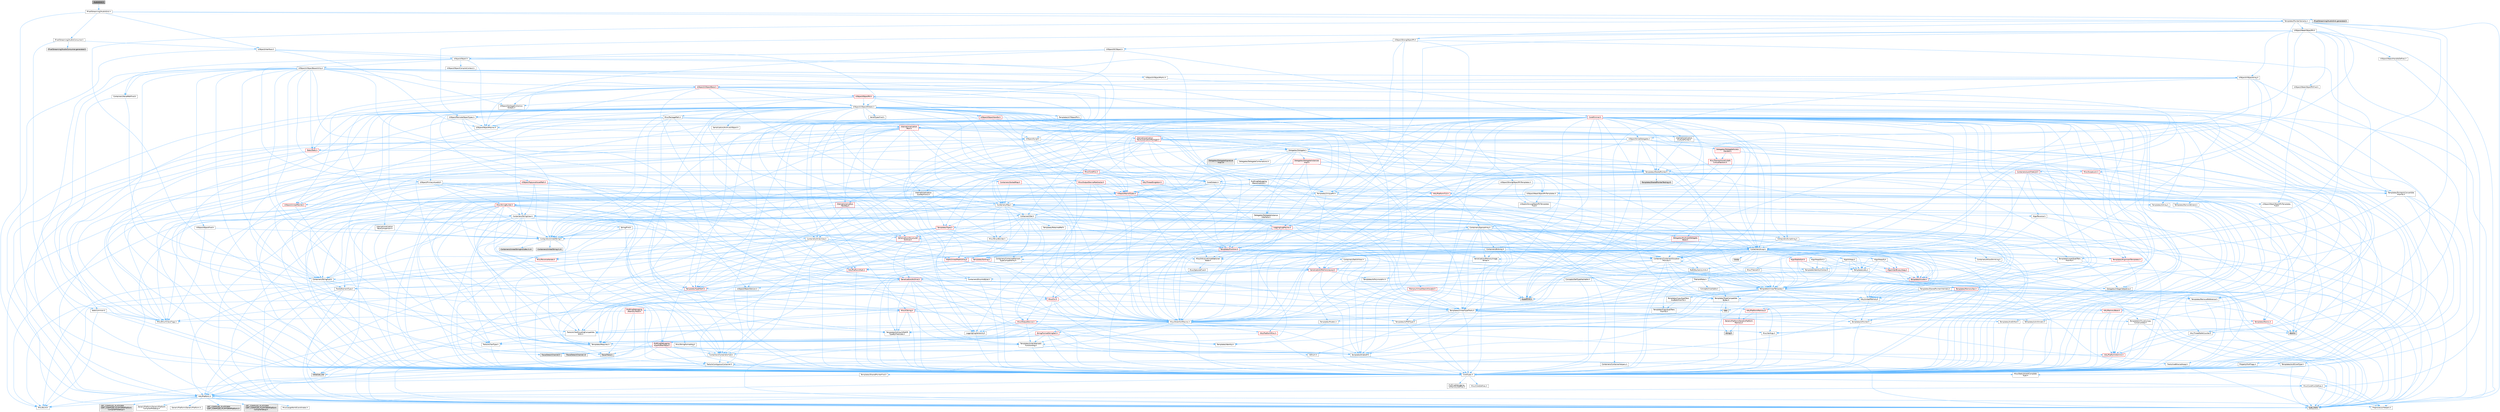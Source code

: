 digraph "AudioSink.h"
{
 // INTERACTIVE_SVG=YES
 // LATEX_PDF_SIZE
  bgcolor="transparent";
  edge [fontname=Helvetica,fontsize=10,labelfontname=Helvetica,labelfontsize=10];
  node [fontname=Helvetica,fontsize=10,shape=box,height=0.2,width=0.4];
  Node1 [id="Node000001",label="AudioSink.h",height=0.2,width=0.4,color="gray40", fillcolor="grey60", style="filled", fontcolor="black",tooltip=" "];
  Node1 -> Node2 [id="edge1_Node000001_Node000002",color="steelblue1",style="solid",tooltip=" "];
  Node2 [id="Node000002",label="IPixelStreaming2AudioSink.h",height=0.2,width=0.4,color="grey40", fillcolor="white", style="filled",URL="$d4/d83/IPixelStreaming2AudioSink_8h.html",tooltip=" "];
  Node2 -> Node3 [id="edge2_Node000002_Node000003",color="steelblue1",style="solid",tooltip=" "];
  Node3 [id="Node000003",label="CoreTypes.h",height=0.2,width=0.4,color="grey40", fillcolor="white", style="filled",URL="$dc/dec/CoreTypes_8h.html",tooltip=" "];
  Node3 -> Node4 [id="edge3_Node000003_Node000004",color="steelblue1",style="solid",tooltip=" "];
  Node4 [id="Node000004",label="HAL/Platform.h",height=0.2,width=0.4,color="grey40", fillcolor="white", style="filled",URL="$d9/dd0/Platform_8h.html",tooltip=" "];
  Node4 -> Node5 [id="edge4_Node000004_Node000005",color="steelblue1",style="solid",tooltip=" "];
  Node5 [id="Node000005",label="Misc/Build.h",height=0.2,width=0.4,color="grey40", fillcolor="white", style="filled",URL="$d3/dbb/Build_8h.html",tooltip=" "];
  Node4 -> Node6 [id="edge5_Node000004_Node000006",color="steelblue1",style="solid",tooltip=" "];
  Node6 [id="Node000006",label="Misc/LargeWorldCoordinates.h",height=0.2,width=0.4,color="grey40", fillcolor="white", style="filled",URL="$d2/dcb/LargeWorldCoordinates_8h.html",tooltip=" "];
  Node4 -> Node7 [id="edge6_Node000004_Node000007",color="steelblue1",style="solid",tooltip=" "];
  Node7 [id="Node000007",label="type_traits",height=0.2,width=0.4,color="grey60", fillcolor="#E0E0E0", style="filled",tooltip=" "];
  Node4 -> Node8 [id="edge7_Node000004_Node000008",color="steelblue1",style="solid",tooltip=" "];
  Node8 [id="Node000008",label="PreprocessorHelpers.h",height=0.2,width=0.4,color="grey40", fillcolor="white", style="filled",URL="$db/ddb/PreprocessorHelpers_8h.html",tooltip=" "];
  Node4 -> Node9 [id="edge8_Node000004_Node000009",color="steelblue1",style="solid",tooltip=" "];
  Node9 [id="Node000009",label="UBT_COMPILED_PLATFORM\l/UBT_COMPILED_PLATFORMPlatform\lCompilerPreSetup.h",height=0.2,width=0.4,color="grey60", fillcolor="#E0E0E0", style="filled",tooltip=" "];
  Node4 -> Node10 [id="edge9_Node000004_Node000010",color="steelblue1",style="solid",tooltip=" "];
  Node10 [id="Node000010",label="GenericPlatform/GenericPlatform\lCompilerPreSetup.h",height=0.2,width=0.4,color="grey40", fillcolor="white", style="filled",URL="$d9/dc8/GenericPlatformCompilerPreSetup_8h.html",tooltip=" "];
  Node4 -> Node11 [id="edge10_Node000004_Node000011",color="steelblue1",style="solid",tooltip=" "];
  Node11 [id="Node000011",label="GenericPlatform/GenericPlatform.h",height=0.2,width=0.4,color="grey40", fillcolor="white", style="filled",URL="$d6/d84/GenericPlatform_8h.html",tooltip=" "];
  Node4 -> Node12 [id="edge11_Node000004_Node000012",color="steelblue1",style="solid",tooltip=" "];
  Node12 [id="Node000012",label="UBT_COMPILED_PLATFORM\l/UBT_COMPILED_PLATFORMPlatform.h",height=0.2,width=0.4,color="grey60", fillcolor="#E0E0E0", style="filled",tooltip=" "];
  Node4 -> Node13 [id="edge12_Node000004_Node000013",color="steelblue1",style="solid",tooltip=" "];
  Node13 [id="Node000013",label="UBT_COMPILED_PLATFORM\l/UBT_COMPILED_PLATFORMPlatform\lCompilerSetup.h",height=0.2,width=0.4,color="grey60", fillcolor="#E0E0E0", style="filled",tooltip=" "];
  Node3 -> Node14 [id="edge13_Node000003_Node000014",color="steelblue1",style="solid",tooltip=" "];
  Node14 [id="Node000014",label="ProfilingDebugging\l/UMemoryDefines.h",height=0.2,width=0.4,color="grey40", fillcolor="white", style="filled",URL="$d2/da2/UMemoryDefines_8h.html",tooltip=" "];
  Node3 -> Node15 [id="edge14_Node000003_Node000015",color="steelblue1",style="solid",tooltip=" "];
  Node15 [id="Node000015",label="Misc/CoreMiscDefines.h",height=0.2,width=0.4,color="grey40", fillcolor="white", style="filled",URL="$da/d38/CoreMiscDefines_8h.html",tooltip=" "];
  Node15 -> Node4 [id="edge15_Node000015_Node000004",color="steelblue1",style="solid",tooltip=" "];
  Node15 -> Node8 [id="edge16_Node000015_Node000008",color="steelblue1",style="solid",tooltip=" "];
  Node3 -> Node16 [id="edge17_Node000003_Node000016",color="steelblue1",style="solid",tooltip=" "];
  Node16 [id="Node000016",label="Misc/CoreDefines.h",height=0.2,width=0.4,color="grey40", fillcolor="white", style="filled",URL="$d3/dd2/CoreDefines_8h.html",tooltip=" "];
  Node2 -> Node17 [id="edge18_Node000002_Node000017",color="steelblue1",style="solid",tooltip=" "];
  Node17 [id="Node000017",label="IPixelStreaming2AudioConsumer.h",height=0.2,width=0.4,color="grey40", fillcolor="white", style="filled",URL="$d6/dd8/IPixelStreaming2AudioConsumer_8h.html",tooltip=" "];
  Node17 -> Node3 [id="edge19_Node000017_Node000003",color="steelblue1",style="solid",tooltip=" "];
  Node17 -> Node18 [id="edge20_Node000017_Node000018",color="steelblue1",style="solid",tooltip=" "];
  Node18 [id="Node000018",label="UObject/Interface.h",height=0.2,width=0.4,color="grey40", fillcolor="white", style="filled",URL="$d7/d91/Interface_8h.html",tooltip=" "];
  Node18 -> Node4 [id="edge21_Node000018_Node000004",color="steelblue1",style="solid",tooltip=" "];
  Node18 -> Node19 [id="edge22_Node000018_Node000019",color="steelblue1",style="solid",tooltip=" "];
  Node19 [id="Node000019",label="UObject/Object.h",height=0.2,width=0.4,color="grey40", fillcolor="white", style="filled",URL="$db/dbf/Object_8h.html",tooltip=" "];
  Node19 -> Node20 [id="edge23_Node000019_Node000020",color="steelblue1",style="solid",tooltip=" "];
  Node20 [id="Node000020",label="UObject/Script.h",height=0.2,width=0.4,color="grey40", fillcolor="white", style="filled",URL="$de/dc6/Script_8h.html",tooltip=" "];
  Node20 -> Node21 [id="edge24_Node000020_Node000021",color="steelblue1",style="solid",tooltip=" "];
  Node21 [id="Node000021",label="Delegates/Delegate.h",height=0.2,width=0.4,color="grey40", fillcolor="white", style="filled",URL="$d4/d80/Delegate_8h.html",tooltip=" "];
  Node21 -> Node3 [id="edge25_Node000021_Node000003",color="steelblue1",style="solid",tooltip=" "];
  Node21 -> Node22 [id="edge26_Node000021_Node000022",color="steelblue1",style="solid",tooltip=" "];
  Node22 [id="Node000022",label="Misc/AssertionMacros.h",height=0.2,width=0.4,color="grey40", fillcolor="white", style="filled",URL="$d0/dfa/AssertionMacros_8h.html",tooltip=" "];
  Node22 -> Node3 [id="edge27_Node000022_Node000003",color="steelblue1",style="solid",tooltip=" "];
  Node22 -> Node4 [id="edge28_Node000022_Node000004",color="steelblue1",style="solid",tooltip=" "];
  Node22 -> Node23 [id="edge29_Node000022_Node000023",color="steelblue1",style="solid",tooltip=" "];
  Node23 [id="Node000023",label="HAL/PlatformMisc.h",height=0.2,width=0.4,color="red", fillcolor="#FFF0F0", style="filled",URL="$d0/df5/PlatformMisc_8h.html",tooltip=" "];
  Node23 -> Node3 [id="edge30_Node000023_Node000003",color="steelblue1",style="solid",tooltip=" "];
  Node23 -> Node51 [id="edge31_Node000023_Node000051",color="steelblue1",style="solid",tooltip=" "];
  Node51 [id="Node000051",label="ProfilingDebugging\l/CpuProfilerTrace.h",height=0.2,width=0.4,color="red", fillcolor="#FFF0F0", style="filled",URL="$da/dcb/CpuProfilerTrace_8h.html",tooltip=" "];
  Node51 -> Node3 [id="edge32_Node000051_Node000003",color="steelblue1",style="solid",tooltip=" "];
  Node51 -> Node31 [id="edge33_Node000051_Node000031",color="steelblue1",style="solid",tooltip=" "];
  Node31 [id="Node000031",label="Containers/ContainersFwd.h",height=0.2,width=0.4,color="grey40", fillcolor="white", style="filled",URL="$d4/d0a/ContainersFwd_8h.html",tooltip=" "];
  Node31 -> Node4 [id="edge34_Node000031_Node000004",color="steelblue1",style="solid",tooltip=" "];
  Node31 -> Node3 [id="edge35_Node000031_Node000003",color="steelblue1",style="solid",tooltip=" "];
  Node31 -> Node28 [id="edge36_Node000031_Node000028",color="steelblue1",style="solid",tooltip=" "];
  Node28 [id="Node000028",label="Traits/IsContiguousContainer.h",height=0.2,width=0.4,color="grey40", fillcolor="white", style="filled",URL="$d5/d3c/IsContiguousContainer_8h.html",tooltip=" "];
  Node28 -> Node3 [id="edge37_Node000028_Node000003",color="steelblue1",style="solid",tooltip=" "];
  Node28 -> Node29 [id="edge38_Node000028_Node000029",color="steelblue1",style="solid",tooltip=" "];
  Node29 [id="Node000029",label="Misc/StaticAssertComplete\lType.h",height=0.2,width=0.4,color="grey40", fillcolor="white", style="filled",URL="$d5/d4e/StaticAssertCompleteType_8h.html",tooltip=" "];
  Node28 -> Node27 [id="edge39_Node000028_Node000027",color="steelblue1",style="solid",tooltip=" "];
  Node27 [id="Node000027",label="initializer_list",height=0.2,width=0.4,color="grey60", fillcolor="#E0E0E0", style="filled",tooltip=" "];
  Node51 -> Node52 [id="edge40_Node000051_Node000052",color="steelblue1",style="solid",tooltip=" "];
  Node52 [id="Node000052",label="HAL/PlatformAtomics.h",height=0.2,width=0.4,color="red", fillcolor="#FFF0F0", style="filled",URL="$d3/d36/PlatformAtomics_8h.html",tooltip=" "];
  Node52 -> Node3 [id="edge41_Node000052_Node000003",color="steelblue1",style="solid",tooltip=" "];
  Node51 -> Node8 [id="edge42_Node000051_Node000008",color="steelblue1",style="solid",tooltip=" "];
  Node51 -> Node5 [id="edge43_Node000051_Node000005",color="steelblue1",style="solid",tooltip=" "];
  Node51 -> Node56 [id="edge44_Node000051_Node000056",color="steelblue1",style="solid",tooltip=" "];
  Node56 [id="Node000056",label="Trace/Detail/Channel.h",height=0.2,width=0.4,color="grey60", fillcolor="#E0E0E0", style="filled",tooltip=" "];
  Node51 -> Node57 [id="edge45_Node000051_Node000057",color="steelblue1",style="solid",tooltip=" "];
  Node57 [id="Node000057",label="Trace/Detail/Channel.inl",height=0.2,width=0.4,color="grey60", fillcolor="#E0E0E0", style="filled",tooltip=" "];
  Node51 -> Node58 [id="edge46_Node000051_Node000058",color="steelblue1",style="solid",tooltip=" "];
  Node58 [id="Node000058",label="Trace/Trace.h",height=0.2,width=0.4,color="grey60", fillcolor="#E0E0E0", style="filled",tooltip=" "];
  Node22 -> Node8 [id="edge47_Node000022_Node000008",color="steelblue1",style="solid",tooltip=" "];
  Node22 -> Node59 [id="edge48_Node000022_Node000059",color="steelblue1",style="solid",tooltip=" "];
  Node59 [id="Node000059",label="Templates/EnableIf.h",height=0.2,width=0.4,color="grey40", fillcolor="white", style="filled",URL="$d7/d60/EnableIf_8h.html",tooltip=" "];
  Node59 -> Node3 [id="edge49_Node000059_Node000003",color="steelblue1",style="solid",tooltip=" "];
  Node22 -> Node60 [id="edge50_Node000022_Node000060",color="steelblue1",style="solid",tooltip=" "];
  Node60 [id="Node000060",label="Templates/IsArrayOrRefOf\lTypeByPredicate.h",height=0.2,width=0.4,color="grey40", fillcolor="white", style="filled",URL="$d6/da1/IsArrayOrRefOfTypeByPredicate_8h.html",tooltip=" "];
  Node60 -> Node3 [id="edge51_Node000060_Node000003",color="steelblue1",style="solid",tooltip=" "];
  Node22 -> Node61 [id="edge52_Node000022_Node000061",color="steelblue1",style="solid",tooltip=" "];
  Node61 [id="Node000061",label="Templates/IsValidVariadic\lFunctionArg.h",height=0.2,width=0.4,color="grey40", fillcolor="white", style="filled",URL="$d0/dc8/IsValidVariadicFunctionArg_8h.html",tooltip=" "];
  Node61 -> Node3 [id="edge53_Node000061_Node000003",color="steelblue1",style="solid",tooltip=" "];
  Node61 -> Node62 [id="edge54_Node000061_Node000062",color="steelblue1",style="solid",tooltip=" "];
  Node62 [id="Node000062",label="IsEnum.h",height=0.2,width=0.4,color="grey40", fillcolor="white", style="filled",URL="$d4/de5/IsEnum_8h.html",tooltip=" "];
  Node61 -> Node7 [id="edge55_Node000061_Node000007",color="steelblue1",style="solid",tooltip=" "];
  Node22 -> Node63 [id="edge56_Node000022_Node000063",color="steelblue1",style="solid",tooltip=" "];
  Node63 [id="Node000063",label="Traits/IsCharEncodingCompatible\lWith.h",height=0.2,width=0.4,color="grey40", fillcolor="white", style="filled",URL="$df/dd1/IsCharEncodingCompatibleWith_8h.html",tooltip=" "];
  Node63 -> Node7 [id="edge57_Node000063_Node000007",color="steelblue1",style="solid",tooltip=" "];
  Node63 -> Node64 [id="edge58_Node000063_Node000064",color="steelblue1",style="solid",tooltip=" "];
  Node64 [id="Node000064",label="Traits/IsCharType.h",height=0.2,width=0.4,color="grey40", fillcolor="white", style="filled",URL="$db/d51/IsCharType_8h.html",tooltip=" "];
  Node64 -> Node3 [id="edge59_Node000064_Node000003",color="steelblue1",style="solid",tooltip=" "];
  Node22 -> Node65 [id="edge60_Node000022_Node000065",color="steelblue1",style="solid",tooltip=" "];
  Node65 [id="Node000065",label="Misc/VarArgs.h",height=0.2,width=0.4,color="grey40", fillcolor="white", style="filled",URL="$d5/d6f/VarArgs_8h.html",tooltip=" "];
  Node65 -> Node3 [id="edge61_Node000065_Node000003",color="steelblue1",style="solid",tooltip=" "];
  Node22 -> Node66 [id="edge62_Node000022_Node000066",color="steelblue1",style="solid",tooltip=" "];
  Node66 [id="Node000066",label="String/FormatStringSan.h",height=0.2,width=0.4,color="red", fillcolor="#FFF0F0", style="filled",URL="$d3/d8b/FormatStringSan_8h.html",tooltip=" "];
  Node66 -> Node7 [id="edge63_Node000066_Node000007",color="steelblue1",style="solid",tooltip=" "];
  Node66 -> Node3 [id="edge64_Node000066_Node000003",color="steelblue1",style="solid",tooltip=" "];
  Node66 -> Node67 [id="edge65_Node000066_Node000067",color="steelblue1",style="solid",tooltip=" "];
  Node67 [id="Node000067",label="Templates/Requires.h",height=0.2,width=0.4,color="grey40", fillcolor="white", style="filled",URL="$dc/d96/Requires_8h.html",tooltip=" "];
  Node67 -> Node59 [id="edge66_Node000067_Node000059",color="steelblue1",style="solid",tooltip=" "];
  Node67 -> Node7 [id="edge67_Node000067_Node000007",color="steelblue1",style="solid",tooltip=" "];
  Node66 -> Node68 [id="edge68_Node000066_Node000068",color="steelblue1",style="solid",tooltip=" "];
  Node68 [id="Node000068",label="Templates/Identity.h",height=0.2,width=0.4,color="grey40", fillcolor="white", style="filled",URL="$d0/dd5/Identity_8h.html",tooltip=" "];
  Node66 -> Node61 [id="edge69_Node000066_Node000061",color="steelblue1",style="solid",tooltip=" "];
  Node66 -> Node64 [id="edge70_Node000066_Node000064",color="steelblue1",style="solid",tooltip=" "];
  Node66 -> Node31 [id="edge71_Node000066_Node000031",color="steelblue1",style="solid",tooltip=" "];
  Node22 -> Node72 [id="edge72_Node000022_Node000072",color="steelblue1",style="solid",tooltip=" "];
  Node72 [id="Node000072",label="atomic",height=0.2,width=0.4,color="grey60", fillcolor="#E0E0E0", style="filled",tooltip=" "];
  Node21 -> Node73 [id="edge73_Node000021_Node000073",color="steelblue1",style="solid",tooltip=" "];
  Node73 [id="Node000073",label="UObject/NameTypes.h",height=0.2,width=0.4,color="red", fillcolor="#FFF0F0", style="filled",URL="$d6/d35/NameTypes_8h.html",tooltip=" "];
  Node73 -> Node3 [id="edge74_Node000073_Node000003",color="steelblue1",style="solid",tooltip=" "];
  Node73 -> Node22 [id="edge75_Node000073_Node000022",color="steelblue1",style="solid",tooltip=" "];
  Node73 -> Node74 [id="edge76_Node000073_Node000074",color="steelblue1",style="solid",tooltip=" "];
  Node74 [id="Node000074",label="HAL/UnrealMemory.h",height=0.2,width=0.4,color="grey40", fillcolor="white", style="filled",URL="$d9/d96/UnrealMemory_8h.html",tooltip=" "];
  Node74 -> Node3 [id="edge77_Node000074_Node000003",color="steelblue1",style="solid",tooltip=" "];
  Node74 -> Node75 [id="edge78_Node000074_Node000075",color="steelblue1",style="solid",tooltip=" "];
  Node75 [id="Node000075",label="GenericPlatform/GenericPlatform\lMemory.h",height=0.2,width=0.4,color="red", fillcolor="#FFF0F0", style="filled",URL="$dd/d22/GenericPlatformMemory_8h.html",tooltip=" "];
  Node75 -> Node3 [id="edge79_Node000075_Node000003",color="steelblue1",style="solid",tooltip=" "];
  Node75 -> Node44 [id="edge80_Node000075_Node000044",color="steelblue1",style="solid",tooltip=" "];
  Node44 [id="Node000044",label="string.h",height=0.2,width=0.4,color="grey60", fillcolor="#E0E0E0", style="filled",tooltip=" "];
  Node74 -> Node78 [id="edge81_Node000074_Node000078",color="steelblue1",style="solid",tooltip=" "];
  Node78 [id="Node000078",label="HAL/MemoryBase.h",height=0.2,width=0.4,color="red", fillcolor="#FFF0F0", style="filled",URL="$d6/d9f/MemoryBase_8h.html",tooltip=" "];
  Node78 -> Node3 [id="edge82_Node000078_Node000003",color="steelblue1",style="solid",tooltip=" "];
  Node78 -> Node52 [id="edge83_Node000078_Node000052",color="steelblue1",style="solid",tooltip=" "];
  Node78 -> Node80 [id="edge84_Node000078_Node000080",color="steelblue1",style="solid",tooltip=" "];
  Node80 [id="Node000080",label="Misc/OutputDevice.h",height=0.2,width=0.4,color="red", fillcolor="#FFF0F0", style="filled",URL="$d7/d32/OutputDevice_8h.html",tooltip=" "];
  Node80 -> Node3 [id="edge85_Node000080_Node000003",color="steelblue1",style="solid",tooltip=" "];
  Node80 -> Node81 [id="edge86_Node000080_Node000081",color="steelblue1",style="solid",tooltip=" "];
  Node81 [id="Node000081",label="Logging/LogVerbosity.h",height=0.2,width=0.4,color="grey40", fillcolor="white", style="filled",URL="$d2/d8f/LogVerbosity_8h.html",tooltip=" "];
  Node81 -> Node3 [id="edge87_Node000081_Node000003",color="steelblue1",style="solid",tooltip=" "];
  Node80 -> Node65 [id="edge88_Node000080_Node000065",color="steelblue1",style="solid",tooltip=" "];
  Node80 -> Node60 [id="edge89_Node000080_Node000060",color="steelblue1",style="solid",tooltip=" "];
  Node80 -> Node61 [id="edge90_Node000080_Node000061",color="steelblue1",style="solid",tooltip=" "];
  Node80 -> Node63 [id="edge91_Node000080_Node000063",color="steelblue1",style="solid",tooltip=" "];
  Node78 -> Node82 [id="edge92_Node000078_Node000082",color="steelblue1",style="solid",tooltip=" "];
  Node82 [id="Node000082",label="Templates/Atomic.h",height=0.2,width=0.4,color="red", fillcolor="#FFF0F0", style="filled",URL="$d3/d91/Atomic_8h.html",tooltip=" "];
  Node82 -> Node83 [id="edge93_Node000082_Node000083",color="steelblue1",style="solid",tooltip=" "];
  Node83 [id="Node000083",label="HAL/ThreadSafeCounter.h",height=0.2,width=0.4,color="grey40", fillcolor="white", style="filled",URL="$dc/dc9/ThreadSafeCounter_8h.html",tooltip=" "];
  Node83 -> Node3 [id="edge94_Node000083_Node000003",color="steelblue1",style="solid",tooltip=" "];
  Node83 -> Node52 [id="edge95_Node000083_Node000052",color="steelblue1",style="solid",tooltip=" "];
  Node82 -> Node72 [id="edge96_Node000082_Node000072",color="steelblue1",style="solid",tooltip=" "];
  Node74 -> Node91 [id="edge97_Node000074_Node000091",color="steelblue1",style="solid",tooltip=" "];
  Node91 [id="Node000091",label="HAL/PlatformMemory.h",height=0.2,width=0.4,color="red", fillcolor="#FFF0F0", style="filled",URL="$de/d68/PlatformMemory_8h.html",tooltip=" "];
  Node91 -> Node3 [id="edge98_Node000091_Node000003",color="steelblue1",style="solid",tooltip=" "];
  Node91 -> Node75 [id="edge99_Node000091_Node000075",color="steelblue1",style="solid",tooltip=" "];
  Node74 -> Node93 [id="edge100_Node000074_Node000093",color="steelblue1",style="solid",tooltip=" "];
  Node93 [id="Node000093",label="ProfilingDebugging\l/MemoryTrace.h",height=0.2,width=0.4,color="red", fillcolor="#FFF0F0", style="filled",URL="$da/dd7/MemoryTrace_8h.html",tooltip=" "];
  Node93 -> Node4 [id="edge101_Node000093_Node000004",color="steelblue1",style="solid",tooltip=" "];
  Node93 -> Node47 [id="edge102_Node000093_Node000047",color="steelblue1",style="solid",tooltip=" "];
  Node47 [id="Node000047",label="Misc/EnumClassFlags.h",height=0.2,width=0.4,color="grey40", fillcolor="white", style="filled",URL="$d8/de7/EnumClassFlags_8h.html",tooltip=" "];
  Node93 -> Node58 [id="edge103_Node000093_Node000058",color="steelblue1",style="solid",tooltip=" "];
  Node74 -> Node94 [id="edge104_Node000074_Node000094",color="steelblue1",style="solid",tooltip=" "];
  Node94 [id="Node000094",label="Templates/IsPointer.h",height=0.2,width=0.4,color="grey40", fillcolor="white", style="filled",URL="$d7/d05/IsPointer_8h.html",tooltip=" "];
  Node94 -> Node3 [id="edge105_Node000094_Node000003",color="steelblue1",style="solid",tooltip=" "];
  Node73 -> Node95 [id="edge106_Node000073_Node000095",color="steelblue1",style="solid",tooltip=" "];
  Node95 [id="Node000095",label="Templates/UnrealTypeTraits.h",height=0.2,width=0.4,color="grey40", fillcolor="white", style="filled",URL="$d2/d2d/UnrealTypeTraits_8h.html",tooltip=" "];
  Node95 -> Node3 [id="edge107_Node000095_Node000003",color="steelblue1",style="solid",tooltip=" "];
  Node95 -> Node94 [id="edge108_Node000095_Node000094",color="steelblue1",style="solid",tooltip=" "];
  Node95 -> Node22 [id="edge109_Node000095_Node000022",color="steelblue1",style="solid",tooltip=" "];
  Node95 -> Node87 [id="edge110_Node000095_Node000087",color="steelblue1",style="solid",tooltip=" "];
  Node87 [id="Node000087",label="Templates/AndOrNot.h",height=0.2,width=0.4,color="grey40", fillcolor="white", style="filled",URL="$db/d0a/AndOrNot_8h.html",tooltip=" "];
  Node87 -> Node3 [id="edge111_Node000087_Node000003",color="steelblue1",style="solid",tooltip=" "];
  Node95 -> Node59 [id="edge112_Node000095_Node000059",color="steelblue1",style="solid",tooltip=" "];
  Node95 -> Node96 [id="edge113_Node000095_Node000096",color="steelblue1",style="solid",tooltip=" "];
  Node96 [id="Node000096",label="Templates/IsArithmetic.h",height=0.2,width=0.4,color="grey40", fillcolor="white", style="filled",URL="$d2/d5d/IsArithmetic_8h.html",tooltip=" "];
  Node96 -> Node3 [id="edge114_Node000096_Node000003",color="steelblue1",style="solid",tooltip=" "];
  Node95 -> Node62 [id="edge115_Node000095_Node000062",color="steelblue1",style="solid",tooltip=" "];
  Node95 -> Node97 [id="edge116_Node000095_Node000097",color="steelblue1",style="solid",tooltip=" "];
  Node97 [id="Node000097",label="Templates/Models.h",height=0.2,width=0.4,color="grey40", fillcolor="white", style="filled",URL="$d3/d0c/Models_8h.html",tooltip=" "];
  Node97 -> Node68 [id="edge117_Node000097_Node000068",color="steelblue1",style="solid",tooltip=" "];
  Node95 -> Node98 [id="edge118_Node000095_Node000098",color="steelblue1",style="solid",tooltip=" "];
  Node98 [id="Node000098",label="Templates/IsPODType.h",height=0.2,width=0.4,color="grey40", fillcolor="white", style="filled",URL="$d7/db1/IsPODType_8h.html",tooltip=" "];
  Node98 -> Node3 [id="edge119_Node000098_Node000003",color="steelblue1",style="solid",tooltip=" "];
  Node95 -> Node99 [id="edge120_Node000095_Node000099",color="steelblue1",style="solid",tooltip=" "];
  Node99 [id="Node000099",label="Templates/IsUECoreType.h",height=0.2,width=0.4,color="grey40", fillcolor="white", style="filled",URL="$d1/db8/IsUECoreType_8h.html",tooltip=" "];
  Node99 -> Node3 [id="edge121_Node000099_Node000003",color="steelblue1",style="solid",tooltip=" "];
  Node99 -> Node7 [id="edge122_Node000099_Node000007",color="steelblue1",style="solid",tooltip=" "];
  Node95 -> Node88 [id="edge123_Node000095_Node000088",color="steelblue1",style="solid",tooltip=" "];
  Node88 [id="Node000088",label="Templates/IsTriviallyCopy\lConstructible.h",height=0.2,width=0.4,color="grey40", fillcolor="white", style="filled",URL="$d3/d78/IsTriviallyCopyConstructible_8h.html",tooltip=" "];
  Node88 -> Node3 [id="edge124_Node000088_Node000003",color="steelblue1",style="solid",tooltip=" "];
  Node88 -> Node7 [id="edge125_Node000088_Node000007",color="steelblue1",style="solid",tooltip=" "];
  Node73 -> Node100 [id="edge126_Node000073_Node000100",color="steelblue1",style="solid",tooltip=" "];
  Node100 [id="Node000100",label="Templates/UnrealTemplate.h",height=0.2,width=0.4,color="grey40", fillcolor="white", style="filled",URL="$d4/d24/UnrealTemplate_8h.html",tooltip=" "];
  Node100 -> Node3 [id="edge127_Node000100_Node000003",color="steelblue1",style="solid",tooltip=" "];
  Node100 -> Node94 [id="edge128_Node000100_Node000094",color="steelblue1",style="solid",tooltip=" "];
  Node100 -> Node74 [id="edge129_Node000100_Node000074",color="steelblue1",style="solid",tooltip=" "];
  Node100 -> Node101 [id="edge130_Node000100_Node000101",color="steelblue1",style="solid",tooltip=" "];
  Node101 [id="Node000101",label="Templates/CopyQualifiers\lAndRefsFromTo.h",height=0.2,width=0.4,color="grey40", fillcolor="white", style="filled",URL="$d3/db3/CopyQualifiersAndRefsFromTo_8h.html",tooltip=" "];
  Node101 -> Node102 [id="edge131_Node000101_Node000102",color="steelblue1",style="solid",tooltip=" "];
  Node102 [id="Node000102",label="Templates/CopyQualifiers\lFromTo.h",height=0.2,width=0.4,color="grey40", fillcolor="white", style="filled",URL="$d5/db4/CopyQualifiersFromTo_8h.html",tooltip=" "];
  Node100 -> Node95 [id="edge132_Node000100_Node000095",color="steelblue1",style="solid",tooltip=" "];
  Node100 -> Node103 [id="edge133_Node000100_Node000103",color="steelblue1",style="solid",tooltip=" "];
  Node103 [id="Node000103",label="Templates/RemoveReference.h",height=0.2,width=0.4,color="grey40", fillcolor="white", style="filled",URL="$da/dbe/RemoveReference_8h.html",tooltip=" "];
  Node103 -> Node3 [id="edge134_Node000103_Node000003",color="steelblue1",style="solid",tooltip=" "];
  Node100 -> Node67 [id="edge135_Node000100_Node000067",color="steelblue1",style="solid",tooltip=" "];
  Node100 -> Node104 [id="edge136_Node000100_Node000104",color="steelblue1",style="solid",tooltip=" "];
  Node104 [id="Node000104",label="Templates/TypeCompatible\lBytes.h",height=0.2,width=0.4,color="grey40", fillcolor="white", style="filled",URL="$df/d0a/TypeCompatibleBytes_8h.html",tooltip=" "];
  Node104 -> Node3 [id="edge137_Node000104_Node000003",color="steelblue1",style="solid",tooltip=" "];
  Node104 -> Node44 [id="edge138_Node000104_Node000044",color="steelblue1",style="solid",tooltip=" "];
  Node104 -> Node36 [id="edge139_Node000104_Node000036",color="steelblue1",style="solid",tooltip=" "];
  Node36 [id="Node000036",label="new",height=0.2,width=0.4,color="grey60", fillcolor="#E0E0E0", style="filled",tooltip=" "];
  Node104 -> Node7 [id="edge140_Node000104_Node000007",color="steelblue1",style="solid",tooltip=" "];
  Node100 -> Node68 [id="edge141_Node000100_Node000068",color="steelblue1",style="solid",tooltip=" "];
  Node100 -> Node28 [id="edge142_Node000100_Node000028",color="steelblue1",style="solid",tooltip=" "];
  Node100 -> Node105 [id="edge143_Node000100_Node000105",color="steelblue1",style="solid",tooltip=" "];
  Node105 [id="Node000105",label="Traits/UseBitwiseSwap.h",height=0.2,width=0.4,color="grey40", fillcolor="white", style="filled",URL="$db/df3/UseBitwiseSwap_8h.html",tooltip=" "];
  Node105 -> Node3 [id="edge144_Node000105_Node000003",color="steelblue1",style="solid",tooltip=" "];
  Node105 -> Node7 [id="edge145_Node000105_Node000007",color="steelblue1",style="solid",tooltip=" "];
  Node100 -> Node7 [id="edge146_Node000100_Node000007",color="steelblue1",style="solid",tooltip=" "];
  Node73 -> Node106 [id="edge147_Node000073_Node000106",color="steelblue1",style="solid",tooltip=" "];
  Node106 [id="Node000106",label="Containers/UnrealString.h",height=0.2,width=0.4,color="grey40", fillcolor="white", style="filled",URL="$d5/dba/UnrealString_8h.html",tooltip=" "];
  Node106 -> Node107 [id="edge148_Node000106_Node000107",color="steelblue1",style="solid",tooltip=" "];
  Node107 [id="Node000107",label="Containers/UnrealStringIncludes.h.inl",height=0.2,width=0.4,color="grey60", fillcolor="#E0E0E0", style="filled",tooltip=" "];
  Node106 -> Node108 [id="edge149_Node000106_Node000108",color="steelblue1",style="solid",tooltip=" "];
  Node108 [id="Node000108",label="Containers/UnrealString.h.inl",height=0.2,width=0.4,color="grey60", fillcolor="#E0E0E0", style="filled",tooltip=" "];
  Node106 -> Node109 [id="edge150_Node000106_Node000109",color="steelblue1",style="solid",tooltip=" "];
  Node109 [id="Node000109",label="Misc/StringFormatArg.h",height=0.2,width=0.4,color="grey40", fillcolor="white", style="filled",URL="$d2/d16/StringFormatArg_8h.html",tooltip=" "];
  Node109 -> Node31 [id="edge151_Node000109_Node000031",color="steelblue1",style="solid",tooltip=" "];
  Node73 -> Node25 [id="edge152_Node000073_Node000025",color="steelblue1",style="solid",tooltip=" "];
  Node25 [id="Node000025",label="Containers/StringFwd.h",height=0.2,width=0.4,color="grey40", fillcolor="white", style="filled",URL="$df/d37/StringFwd_8h.html",tooltip=" "];
  Node25 -> Node3 [id="edge153_Node000025_Node000003",color="steelblue1",style="solid",tooltip=" "];
  Node25 -> Node26 [id="edge154_Node000025_Node000026",color="steelblue1",style="solid",tooltip=" "];
  Node26 [id="Node000026",label="Traits/ElementType.h",height=0.2,width=0.4,color="grey40", fillcolor="white", style="filled",URL="$d5/d4f/ElementType_8h.html",tooltip=" "];
  Node26 -> Node4 [id="edge155_Node000026_Node000004",color="steelblue1",style="solid",tooltip=" "];
  Node26 -> Node27 [id="edge156_Node000026_Node000027",color="steelblue1",style="solid",tooltip=" "];
  Node26 -> Node7 [id="edge157_Node000026_Node000007",color="steelblue1",style="solid",tooltip=" "];
  Node25 -> Node28 [id="edge158_Node000025_Node000028",color="steelblue1",style="solid",tooltip=" "];
  Node73 -> Node178 [id="edge159_Node000073_Node000178",color="steelblue1",style="solid",tooltip=" "];
  Node178 [id="Node000178",label="UObject/UnrealNames.h",height=0.2,width=0.4,color="red", fillcolor="#FFF0F0", style="filled",URL="$d8/db1/UnrealNames_8h.html",tooltip=" "];
  Node178 -> Node3 [id="edge160_Node000178_Node000003",color="steelblue1",style="solid",tooltip=" "];
  Node73 -> Node82 [id="edge161_Node000073_Node000082",color="steelblue1",style="solid",tooltip=" "];
  Node73 -> Node144 [id="edge162_Node000073_Node000144",color="steelblue1",style="solid",tooltip=" "];
  Node144 [id="Node000144",label="Serialization/MemoryLayout.h",height=0.2,width=0.4,color="red", fillcolor="#FFF0F0", style="filled",URL="$d7/d66/MemoryLayout_8h.html",tooltip=" "];
  Node144 -> Node147 [id="edge163_Node000144_Node000147",color="steelblue1",style="solid",tooltip=" "];
  Node147 [id="Node000147",label="Containers/EnumAsByte.h",height=0.2,width=0.4,color="grey40", fillcolor="white", style="filled",URL="$d6/d9a/EnumAsByte_8h.html",tooltip=" "];
  Node147 -> Node3 [id="edge164_Node000147_Node000003",color="steelblue1",style="solid",tooltip=" "];
  Node147 -> Node98 [id="edge165_Node000147_Node000098",color="steelblue1",style="solid",tooltip=" "];
  Node147 -> Node148 [id="edge166_Node000147_Node000148",color="steelblue1",style="solid",tooltip=" "];
  Node148 [id="Node000148",label="Templates/TypeHash.h",height=0.2,width=0.4,color="red", fillcolor="#FFF0F0", style="filled",URL="$d1/d62/TypeHash_8h.html",tooltip=" "];
  Node148 -> Node3 [id="edge167_Node000148_Node000003",color="steelblue1",style="solid",tooltip=" "];
  Node148 -> Node67 [id="edge168_Node000148_Node000067",color="steelblue1",style="solid",tooltip=" "];
  Node148 -> Node149 [id="edge169_Node000148_Node000149",color="steelblue1",style="solid",tooltip=" "];
  Node149 [id="Node000149",label="Misc/Crc.h",height=0.2,width=0.4,color="red", fillcolor="#FFF0F0", style="filled",URL="$d4/dd2/Crc_8h.html",tooltip=" "];
  Node149 -> Node3 [id="edge170_Node000149_Node000003",color="steelblue1",style="solid",tooltip=" "];
  Node149 -> Node22 [id="edge171_Node000149_Node000022",color="steelblue1",style="solid",tooltip=" "];
  Node149 -> Node150 [id="edge172_Node000149_Node000150",color="steelblue1",style="solid",tooltip=" "];
  Node150 [id="Node000150",label="Misc/CString.h",height=0.2,width=0.4,color="red", fillcolor="#FFF0F0", style="filled",URL="$d2/d49/CString_8h.html",tooltip=" "];
  Node150 -> Node3 [id="edge173_Node000150_Node000003",color="steelblue1",style="solid",tooltip=" "];
  Node150 -> Node22 [id="edge174_Node000150_Node000022",color="steelblue1",style="solid",tooltip=" "];
  Node150 -> Node65 [id="edge175_Node000150_Node000065",color="steelblue1",style="solid",tooltip=" "];
  Node150 -> Node60 [id="edge176_Node000150_Node000060",color="steelblue1",style="solid",tooltip=" "];
  Node150 -> Node61 [id="edge177_Node000150_Node000061",color="steelblue1",style="solid",tooltip=" "];
  Node150 -> Node63 [id="edge178_Node000150_Node000063",color="steelblue1",style="solid",tooltip=" "];
  Node149 -> Node95 [id="edge179_Node000149_Node000095",color="steelblue1",style="solid",tooltip=" "];
  Node149 -> Node64 [id="edge180_Node000149_Node000064",color="steelblue1",style="solid",tooltip=" "];
  Node148 -> Node7 [id="edge181_Node000148_Node000007",color="steelblue1",style="solid",tooltip=" "];
  Node144 -> Node25 [id="edge182_Node000144_Node000025",color="steelblue1",style="solid",tooltip=" "];
  Node144 -> Node74 [id="edge183_Node000144_Node000074",color="steelblue1",style="solid",tooltip=" "];
  Node144 -> Node59 [id="edge184_Node000144_Node000059",color="steelblue1",style="solid",tooltip=" "];
  Node144 -> Node124 [id="edge185_Node000144_Node000124",color="steelblue1",style="solid",tooltip=" "];
  Node124 [id="Node000124",label="Templates/IsPolymorphic.h",height=0.2,width=0.4,color="grey40", fillcolor="white", style="filled",URL="$dc/d20/IsPolymorphic_8h.html",tooltip=" "];
  Node144 -> Node97 [id="edge186_Node000144_Node000097",color="steelblue1",style="solid",tooltip=" "];
  Node144 -> Node100 [id="edge187_Node000144_Node000100",color="steelblue1",style="solid",tooltip=" "];
  Node73 -> Node127 [id="edge188_Node000073_Node000127",color="steelblue1",style="solid",tooltip=" "];
  Node127 [id="Node000127",label="Misc/IntrusiveUnsetOptional\lState.h",height=0.2,width=0.4,color="grey40", fillcolor="white", style="filled",URL="$d2/d0a/IntrusiveUnsetOptionalState_8h.html",tooltip=" "];
  Node127 -> Node128 [id="edge189_Node000127_Node000128",color="steelblue1",style="solid",tooltip=" "];
  Node128 [id="Node000128",label="Misc/OptionalFwd.h",height=0.2,width=0.4,color="grey40", fillcolor="white", style="filled",URL="$dc/d50/OptionalFwd_8h.html",tooltip=" "];
  Node73 -> Node180 [id="edge190_Node000073_Node000180",color="steelblue1",style="solid",tooltip=" "];
  Node180 [id="Node000180",label="Misc/StringBuilder.h",height=0.2,width=0.4,color="red", fillcolor="#FFF0F0", style="filled",URL="$d4/d52/StringBuilder_8h.html",tooltip=" "];
  Node180 -> Node25 [id="edge191_Node000180_Node000025",color="steelblue1",style="solid",tooltip=" "];
  Node180 -> Node181 [id="edge192_Node000180_Node000181",color="steelblue1",style="solid",tooltip=" "];
  Node181 [id="Node000181",label="Containers/StringView.h",height=0.2,width=0.4,color="grey40", fillcolor="white", style="filled",URL="$dd/dea/StringView_8h.html",tooltip=" "];
  Node181 -> Node3 [id="edge193_Node000181_Node000003",color="steelblue1",style="solid",tooltip=" "];
  Node181 -> Node25 [id="edge194_Node000181_Node000025",color="steelblue1",style="solid",tooltip=" "];
  Node181 -> Node74 [id="edge195_Node000181_Node000074",color="steelblue1",style="solid",tooltip=" "];
  Node181 -> Node45 [id="edge196_Node000181_Node000045",color="steelblue1",style="solid",tooltip=" "];
  Node45 [id="Node000045",label="Math/NumericLimits.h",height=0.2,width=0.4,color="grey40", fillcolor="white", style="filled",URL="$df/d1b/NumericLimits_8h.html",tooltip=" "];
  Node45 -> Node3 [id="edge197_Node000045_Node000003",color="steelblue1",style="solid",tooltip=" "];
  Node181 -> Node175 [id="edge198_Node000181_Node000175",color="steelblue1",style="solid",tooltip=" "];
  Node175 [id="Node000175",label="Math/UnrealMathUtility.h",height=0.2,width=0.4,color="red", fillcolor="#FFF0F0", style="filled",URL="$db/db8/UnrealMathUtility_8h.html",tooltip=" "];
  Node175 -> Node3 [id="edge199_Node000175_Node000003",color="steelblue1",style="solid",tooltip=" "];
  Node175 -> Node22 [id="edge200_Node000175_Node000022",color="steelblue1",style="solid",tooltip=" "];
  Node175 -> Node116 [id="edge201_Node000175_Node000116",color="steelblue1",style="solid",tooltip=" "];
  Node116 [id="Node000116",label="HAL/PlatformMath.h",height=0.2,width=0.4,color="red", fillcolor="#FFF0F0", style="filled",URL="$dc/d53/PlatformMath_8h.html",tooltip=" "];
  Node116 -> Node3 [id="edge202_Node000116_Node000003",color="steelblue1",style="solid",tooltip=" "];
  Node175 -> Node68 [id="edge203_Node000175_Node000068",color="steelblue1",style="solid",tooltip=" "];
  Node175 -> Node67 [id="edge204_Node000175_Node000067",color="steelblue1",style="solid",tooltip=" "];
  Node181 -> Node149 [id="edge205_Node000181_Node000149",color="steelblue1",style="solid",tooltip=" "];
  Node181 -> Node150 [id="edge206_Node000181_Node000150",color="steelblue1",style="solid",tooltip=" "];
  Node181 -> Node129 [id="edge207_Node000181_Node000129",color="steelblue1",style="solid",tooltip=" "];
  Node129 [id="Node000129",label="Misc/ReverseIterate.h",height=0.2,width=0.4,color="red", fillcolor="#FFF0F0", style="filled",URL="$db/de3/ReverseIterate_8h.html",tooltip=" "];
  Node129 -> Node4 [id="edge208_Node000129_Node000004",color="steelblue1",style="solid",tooltip=" "];
  Node181 -> Node182 [id="edge209_Node000181_Node000182",color="steelblue1",style="solid",tooltip=" "];
  Node182 [id="Node000182",label="String/Find.h",height=0.2,width=0.4,color="grey40", fillcolor="white", style="filled",URL="$d7/dda/String_2Find_8h.html",tooltip=" "];
  Node182 -> Node183 [id="edge210_Node000182_Node000183",color="steelblue1",style="solid",tooltip=" "];
  Node183 [id="Node000183",label="Containers/ArrayView.h",height=0.2,width=0.4,color="grey40", fillcolor="white", style="filled",URL="$d7/df4/ArrayView_8h.html",tooltip=" "];
  Node183 -> Node3 [id="edge211_Node000183_Node000003",color="steelblue1",style="solid",tooltip=" "];
  Node183 -> Node31 [id="edge212_Node000183_Node000031",color="steelblue1",style="solid",tooltip=" "];
  Node183 -> Node22 [id="edge213_Node000183_Node000022",color="steelblue1",style="solid",tooltip=" "];
  Node183 -> Node129 [id="edge214_Node000183_Node000129",color="steelblue1",style="solid",tooltip=" "];
  Node183 -> Node127 [id="edge215_Node000183_Node000127",color="steelblue1",style="solid",tooltip=" "];
  Node183 -> Node159 [id="edge216_Node000183_Node000159",color="steelblue1",style="solid",tooltip=" "];
  Node159 [id="Node000159",label="Templates/Invoke.h",height=0.2,width=0.4,color="red", fillcolor="#FFF0F0", style="filled",URL="$d7/deb/Invoke_8h.html",tooltip=" "];
  Node159 -> Node3 [id="edge217_Node000159_Node000003",color="steelblue1",style="solid",tooltip=" "];
  Node159 -> Node100 [id="edge218_Node000159_Node000100",color="steelblue1",style="solid",tooltip=" "];
  Node159 -> Node7 [id="edge219_Node000159_Node000007",color="steelblue1",style="solid",tooltip=" "];
  Node183 -> Node95 [id="edge220_Node000183_Node000095",color="steelblue1",style="solid",tooltip=" "];
  Node183 -> Node26 [id="edge221_Node000183_Node000026",color="steelblue1",style="solid",tooltip=" "];
  Node183 -> Node126 [id="edge222_Node000183_Node000126",color="steelblue1",style="solid",tooltip=" "];
  Node126 [id="Node000126",label="Containers/Array.h",height=0.2,width=0.4,color="grey40", fillcolor="white", style="filled",URL="$df/dd0/Array_8h.html",tooltip=" "];
  Node126 -> Node3 [id="edge223_Node000126_Node000003",color="steelblue1",style="solid",tooltip=" "];
  Node126 -> Node22 [id="edge224_Node000126_Node000022",color="steelblue1",style="solid",tooltip=" "];
  Node126 -> Node127 [id="edge225_Node000126_Node000127",color="steelblue1",style="solid",tooltip=" "];
  Node126 -> Node129 [id="edge226_Node000126_Node000129",color="steelblue1",style="solid",tooltip=" "];
  Node126 -> Node74 [id="edge227_Node000126_Node000074",color="steelblue1",style="solid",tooltip=" "];
  Node126 -> Node95 [id="edge228_Node000126_Node000095",color="steelblue1",style="solid",tooltip=" "];
  Node126 -> Node100 [id="edge229_Node000126_Node000100",color="steelblue1",style="solid",tooltip=" "];
  Node126 -> Node131 [id="edge230_Node000126_Node000131",color="steelblue1",style="solid",tooltip=" "];
  Node131 [id="Node000131",label="Containers/AllowShrinking.h",height=0.2,width=0.4,color="grey40", fillcolor="white", style="filled",URL="$d7/d1a/AllowShrinking_8h.html",tooltip=" "];
  Node131 -> Node3 [id="edge231_Node000131_Node000003",color="steelblue1",style="solid",tooltip=" "];
  Node126 -> Node114 [id="edge232_Node000126_Node000114",color="steelblue1",style="solid",tooltip=" "];
  Node114 [id="Node000114",label="Containers/ContainerAllocation\lPolicies.h",height=0.2,width=0.4,color="grey40", fillcolor="white", style="filled",URL="$d7/dff/ContainerAllocationPolicies_8h.html",tooltip=" "];
  Node114 -> Node3 [id="edge233_Node000114_Node000003",color="steelblue1",style="solid",tooltip=" "];
  Node114 -> Node115 [id="edge234_Node000114_Node000115",color="steelblue1",style="solid",tooltip=" "];
  Node115 [id="Node000115",label="Containers/ContainerHelpers.h",height=0.2,width=0.4,color="grey40", fillcolor="white", style="filled",URL="$d7/d33/ContainerHelpers_8h.html",tooltip=" "];
  Node115 -> Node3 [id="edge235_Node000115_Node000003",color="steelblue1",style="solid",tooltip=" "];
  Node114 -> Node114 [id="edge236_Node000114_Node000114",color="steelblue1",style="solid",tooltip=" "];
  Node114 -> Node116 [id="edge237_Node000114_Node000116",color="steelblue1",style="solid",tooltip=" "];
  Node114 -> Node74 [id="edge238_Node000114_Node000074",color="steelblue1",style="solid",tooltip=" "];
  Node114 -> Node45 [id="edge239_Node000114_Node000045",color="steelblue1",style="solid",tooltip=" "];
  Node114 -> Node22 [id="edge240_Node000114_Node000022",color="steelblue1",style="solid",tooltip=" "];
  Node114 -> Node124 [id="edge241_Node000114_Node000124",color="steelblue1",style="solid",tooltip=" "];
  Node114 -> Node125 [id="edge242_Node000114_Node000125",color="steelblue1",style="solid",tooltip=" "];
  Node125 [id="Node000125",label="Templates/MemoryOps.h",height=0.2,width=0.4,color="red", fillcolor="#FFF0F0", style="filled",URL="$db/dea/MemoryOps_8h.html",tooltip=" "];
  Node125 -> Node3 [id="edge243_Node000125_Node000003",color="steelblue1",style="solid",tooltip=" "];
  Node125 -> Node74 [id="edge244_Node000125_Node000074",color="steelblue1",style="solid",tooltip=" "];
  Node125 -> Node88 [id="edge245_Node000125_Node000088",color="steelblue1",style="solid",tooltip=" "];
  Node125 -> Node67 [id="edge246_Node000125_Node000067",color="steelblue1",style="solid",tooltip=" "];
  Node125 -> Node95 [id="edge247_Node000125_Node000095",color="steelblue1",style="solid",tooltip=" "];
  Node125 -> Node105 [id="edge248_Node000125_Node000105",color="steelblue1",style="solid",tooltip=" "];
  Node125 -> Node36 [id="edge249_Node000125_Node000036",color="steelblue1",style="solid",tooltip=" "];
  Node125 -> Node7 [id="edge250_Node000125_Node000007",color="steelblue1",style="solid",tooltip=" "];
  Node114 -> Node104 [id="edge251_Node000114_Node000104",color="steelblue1",style="solid",tooltip=" "];
  Node114 -> Node7 [id="edge252_Node000114_Node000007",color="steelblue1",style="solid",tooltip=" "];
  Node126 -> Node132 [id="edge253_Node000126_Node000132",color="steelblue1",style="solid",tooltip=" "];
  Node132 [id="Node000132",label="Containers/ContainerElement\lTypeCompatibility.h",height=0.2,width=0.4,color="grey40", fillcolor="white", style="filled",URL="$df/ddf/ContainerElementTypeCompatibility_8h.html",tooltip=" "];
  Node132 -> Node3 [id="edge254_Node000132_Node000003",color="steelblue1",style="solid",tooltip=" "];
  Node132 -> Node95 [id="edge255_Node000132_Node000095",color="steelblue1",style="solid",tooltip=" "];
  Node126 -> Node133 [id="edge256_Node000126_Node000133",color="steelblue1",style="solid",tooltip=" "];
  Node133 [id="Node000133",label="Serialization/Archive.h",height=0.2,width=0.4,color="red", fillcolor="#FFF0F0", style="filled",URL="$d7/d3b/Archive_8h.html",tooltip=" "];
  Node133 -> Node3 [id="edge257_Node000133_Node000003",color="steelblue1",style="solid",tooltip=" "];
  Node133 -> Node22 [id="edge258_Node000133_Node000022",color="steelblue1",style="solid",tooltip=" "];
  Node133 -> Node5 [id="edge259_Node000133_Node000005",color="steelblue1",style="solid",tooltip=" "];
  Node133 -> Node65 [id="edge260_Node000133_Node000065",color="steelblue1",style="solid",tooltip=" "];
  Node133 -> Node59 [id="edge261_Node000133_Node000059",color="steelblue1",style="solid",tooltip=" "];
  Node133 -> Node60 [id="edge262_Node000133_Node000060",color="steelblue1",style="solid",tooltip=" "];
  Node133 -> Node61 [id="edge263_Node000133_Node000061",color="steelblue1",style="solid",tooltip=" "];
  Node133 -> Node100 [id="edge264_Node000133_Node000100",color="steelblue1",style="solid",tooltip=" "];
  Node133 -> Node63 [id="edge265_Node000133_Node000063",color="steelblue1",style="solid",tooltip=" "];
  Node133 -> Node142 [id="edge266_Node000133_Node000142",color="steelblue1",style="solid",tooltip=" "];
  Node142 [id="Node000142",label="UObject/ObjectVersion.h",height=0.2,width=0.4,color="grey40", fillcolor="white", style="filled",URL="$da/d63/ObjectVersion_8h.html",tooltip=" "];
  Node142 -> Node3 [id="edge267_Node000142_Node000003",color="steelblue1",style="solid",tooltip=" "];
  Node126 -> Node143 [id="edge268_Node000126_Node000143",color="steelblue1",style="solid",tooltip=" "];
  Node143 [id="Node000143",label="Serialization/MemoryImage\lWriter.h",height=0.2,width=0.4,color="grey40", fillcolor="white", style="filled",URL="$d0/d08/MemoryImageWriter_8h.html",tooltip=" "];
  Node143 -> Node3 [id="edge269_Node000143_Node000003",color="steelblue1",style="solid",tooltip=" "];
  Node143 -> Node144 [id="edge270_Node000143_Node000144",color="steelblue1",style="solid",tooltip=" "];
  Node126 -> Node157 [id="edge271_Node000126_Node000157",color="steelblue1",style="solid",tooltip=" "];
  Node157 [id="Node000157",label="Algo/Heapify.h",height=0.2,width=0.4,color="grey40", fillcolor="white", style="filled",URL="$d0/d2a/Heapify_8h.html",tooltip=" "];
  Node157 -> Node158 [id="edge272_Node000157_Node000158",color="steelblue1",style="solid",tooltip=" "];
  Node158 [id="Node000158",label="Algo/Impl/BinaryHeap.h",height=0.2,width=0.4,color="red", fillcolor="#FFF0F0", style="filled",URL="$d7/da3/Algo_2Impl_2BinaryHeap_8h.html",tooltip=" "];
  Node158 -> Node159 [id="edge273_Node000158_Node000159",color="steelblue1",style="solid",tooltip=" "];
  Node158 -> Node7 [id="edge274_Node000158_Node000007",color="steelblue1",style="solid",tooltip=" "];
  Node157 -> Node163 [id="edge275_Node000157_Node000163",color="steelblue1",style="solid",tooltip=" "];
  Node163 [id="Node000163",label="Templates/IdentityFunctor.h",height=0.2,width=0.4,color="grey40", fillcolor="white", style="filled",URL="$d7/d2e/IdentityFunctor_8h.html",tooltip=" "];
  Node163 -> Node4 [id="edge276_Node000163_Node000004",color="steelblue1",style="solid",tooltip=" "];
  Node157 -> Node159 [id="edge277_Node000157_Node000159",color="steelblue1",style="solid",tooltip=" "];
  Node157 -> Node164 [id="edge278_Node000157_Node000164",color="steelblue1",style="solid",tooltip=" "];
  Node164 [id="Node000164",label="Templates/Less.h",height=0.2,width=0.4,color="grey40", fillcolor="white", style="filled",URL="$de/dc8/Less_8h.html",tooltip=" "];
  Node164 -> Node3 [id="edge279_Node000164_Node000003",color="steelblue1",style="solid",tooltip=" "];
  Node164 -> Node100 [id="edge280_Node000164_Node000100",color="steelblue1",style="solid",tooltip=" "];
  Node157 -> Node100 [id="edge281_Node000157_Node000100",color="steelblue1",style="solid",tooltip=" "];
  Node126 -> Node165 [id="edge282_Node000126_Node000165",color="steelblue1",style="solid",tooltip=" "];
  Node165 [id="Node000165",label="Algo/HeapSort.h",height=0.2,width=0.4,color="grey40", fillcolor="white", style="filled",URL="$d3/d92/HeapSort_8h.html",tooltip=" "];
  Node165 -> Node158 [id="edge283_Node000165_Node000158",color="steelblue1",style="solid",tooltip=" "];
  Node165 -> Node163 [id="edge284_Node000165_Node000163",color="steelblue1",style="solid",tooltip=" "];
  Node165 -> Node164 [id="edge285_Node000165_Node000164",color="steelblue1",style="solid",tooltip=" "];
  Node165 -> Node100 [id="edge286_Node000165_Node000100",color="steelblue1",style="solid",tooltip=" "];
  Node126 -> Node166 [id="edge287_Node000126_Node000166",color="steelblue1",style="solid",tooltip=" "];
  Node166 [id="Node000166",label="Algo/IsHeap.h",height=0.2,width=0.4,color="grey40", fillcolor="white", style="filled",URL="$de/d32/IsHeap_8h.html",tooltip=" "];
  Node166 -> Node158 [id="edge288_Node000166_Node000158",color="steelblue1",style="solid",tooltip=" "];
  Node166 -> Node163 [id="edge289_Node000166_Node000163",color="steelblue1",style="solid",tooltip=" "];
  Node166 -> Node159 [id="edge290_Node000166_Node000159",color="steelblue1",style="solid",tooltip=" "];
  Node166 -> Node164 [id="edge291_Node000166_Node000164",color="steelblue1",style="solid",tooltip=" "];
  Node166 -> Node100 [id="edge292_Node000166_Node000100",color="steelblue1",style="solid",tooltip=" "];
  Node126 -> Node158 [id="edge293_Node000126_Node000158",color="steelblue1",style="solid",tooltip=" "];
  Node126 -> Node167 [id="edge294_Node000126_Node000167",color="steelblue1",style="solid",tooltip=" "];
  Node167 [id="Node000167",label="Algo/StableSort.h",height=0.2,width=0.4,color="red", fillcolor="#FFF0F0", style="filled",URL="$d7/d3c/StableSort_8h.html",tooltip=" "];
  Node167 -> Node163 [id="edge295_Node000167_Node000163",color="steelblue1",style="solid",tooltip=" "];
  Node167 -> Node159 [id="edge296_Node000167_Node000159",color="steelblue1",style="solid",tooltip=" "];
  Node167 -> Node164 [id="edge297_Node000167_Node000164",color="steelblue1",style="solid",tooltip=" "];
  Node167 -> Node100 [id="edge298_Node000167_Node000100",color="steelblue1",style="solid",tooltip=" "];
  Node126 -> Node170 [id="edge299_Node000126_Node000170",color="steelblue1",style="solid",tooltip=" "];
  Node170 [id="Node000170",label="Concepts/GetTypeHashable.h",height=0.2,width=0.4,color="grey40", fillcolor="white", style="filled",URL="$d3/da2/GetTypeHashable_8h.html",tooltip=" "];
  Node170 -> Node3 [id="edge300_Node000170_Node000003",color="steelblue1",style="solid",tooltip=" "];
  Node170 -> Node148 [id="edge301_Node000170_Node000148",color="steelblue1",style="solid",tooltip=" "];
  Node126 -> Node163 [id="edge302_Node000126_Node000163",color="steelblue1",style="solid",tooltip=" "];
  Node126 -> Node159 [id="edge303_Node000126_Node000159",color="steelblue1",style="solid",tooltip=" "];
  Node126 -> Node164 [id="edge304_Node000126_Node000164",color="steelblue1",style="solid",tooltip=" "];
  Node126 -> Node171 [id="edge305_Node000126_Node000171",color="steelblue1",style="solid",tooltip=" "];
  Node171 [id="Node000171",label="Templates/LosesQualifiers\lFromTo.h",height=0.2,width=0.4,color="grey40", fillcolor="white", style="filled",URL="$d2/db3/LosesQualifiersFromTo_8h.html",tooltip=" "];
  Node171 -> Node102 [id="edge306_Node000171_Node000102",color="steelblue1",style="solid",tooltip=" "];
  Node171 -> Node7 [id="edge307_Node000171_Node000007",color="steelblue1",style="solid",tooltip=" "];
  Node126 -> Node67 [id="edge308_Node000126_Node000067",color="steelblue1",style="solid",tooltip=" "];
  Node126 -> Node172 [id="edge309_Node000126_Node000172",color="steelblue1",style="solid",tooltip=" "];
  Node172 [id="Node000172",label="Templates/Sorting.h",height=0.2,width=0.4,color="red", fillcolor="#FFF0F0", style="filled",URL="$d3/d9e/Sorting_8h.html",tooltip=" "];
  Node172 -> Node3 [id="edge310_Node000172_Node000003",color="steelblue1",style="solid",tooltip=" "];
  Node172 -> Node116 [id="edge311_Node000172_Node000116",color="steelblue1",style="solid",tooltip=" "];
  Node172 -> Node164 [id="edge312_Node000172_Node000164",color="steelblue1",style="solid",tooltip=" "];
  Node126 -> Node176 [id="edge313_Node000126_Node000176",color="steelblue1",style="solid",tooltip=" "];
  Node176 [id="Node000176",label="Templates/AlignmentTemplates.h",height=0.2,width=0.4,color="red", fillcolor="#FFF0F0", style="filled",URL="$dd/d32/AlignmentTemplates_8h.html",tooltip=" "];
  Node176 -> Node3 [id="edge314_Node000176_Node000003",color="steelblue1",style="solid",tooltip=" "];
  Node176 -> Node94 [id="edge315_Node000176_Node000094",color="steelblue1",style="solid",tooltip=" "];
  Node126 -> Node26 [id="edge316_Node000126_Node000026",color="steelblue1",style="solid",tooltip=" "];
  Node126 -> Node122 [id="edge317_Node000126_Node000122",color="steelblue1",style="solid",tooltip=" "];
  Node122 [id="Node000122",label="limits",height=0.2,width=0.4,color="grey60", fillcolor="#E0E0E0", style="filled",tooltip=" "];
  Node126 -> Node7 [id="edge318_Node000126_Node000007",color="steelblue1",style="solid",tooltip=" "];
  Node183 -> Node175 [id="edge319_Node000183_Node000175",color="steelblue1",style="solid",tooltip=" "];
  Node183 -> Node7 [id="edge320_Node000183_Node000007",color="steelblue1",style="solid",tooltip=" "];
  Node182 -> Node31 [id="edge321_Node000182_Node000031",color="steelblue1",style="solid",tooltip=" "];
  Node182 -> Node25 [id="edge322_Node000182_Node000025",color="steelblue1",style="solid",tooltip=" "];
  Node182 -> Node3 [id="edge323_Node000182_Node000003",color="steelblue1",style="solid",tooltip=" "];
  Node182 -> Node150 [id="edge324_Node000182_Node000150",color="steelblue1",style="solid",tooltip=" "];
  Node181 -> Node67 [id="edge325_Node000181_Node000067",color="steelblue1",style="solid",tooltip=" "];
  Node181 -> Node100 [id="edge326_Node000181_Node000100",color="steelblue1",style="solid",tooltip=" "];
  Node181 -> Node26 [id="edge327_Node000181_Node000026",color="steelblue1",style="solid",tooltip=" "];
  Node181 -> Node63 [id="edge328_Node000181_Node000063",color="steelblue1",style="solid",tooltip=" "];
  Node181 -> Node64 [id="edge329_Node000181_Node000064",color="steelblue1",style="solid",tooltip=" "];
  Node181 -> Node28 [id="edge330_Node000181_Node000028",color="steelblue1",style="solid",tooltip=" "];
  Node181 -> Node7 [id="edge331_Node000181_Node000007",color="steelblue1",style="solid",tooltip=" "];
  Node180 -> Node3 [id="edge332_Node000180_Node000003",color="steelblue1",style="solid",tooltip=" "];
  Node180 -> Node74 [id="edge333_Node000180_Node000074",color="steelblue1",style="solid",tooltip=" "];
  Node180 -> Node22 [id="edge334_Node000180_Node000022",color="steelblue1",style="solid",tooltip=" "];
  Node180 -> Node150 [id="edge335_Node000180_Node000150",color="steelblue1",style="solid",tooltip=" "];
  Node180 -> Node59 [id="edge336_Node000180_Node000059",color="steelblue1",style="solid",tooltip=" "];
  Node180 -> Node60 [id="edge337_Node000180_Node000060",color="steelblue1",style="solid",tooltip=" "];
  Node180 -> Node61 [id="edge338_Node000180_Node000061",color="steelblue1",style="solid",tooltip=" "];
  Node180 -> Node67 [id="edge339_Node000180_Node000067",color="steelblue1",style="solid",tooltip=" "];
  Node180 -> Node100 [id="edge340_Node000180_Node000100",color="steelblue1",style="solid",tooltip=" "];
  Node180 -> Node95 [id="edge341_Node000180_Node000095",color="steelblue1",style="solid",tooltip=" "];
  Node180 -> Node63 [id="edge342_Node000180_Node000063",color="steelblue1",style="solid",tooltip=" "];
  Node180 -> Node64 [id="edge343_Node000180_Node000064",color="steelblue1",style="solid",tooltip=" "];
  Node180 -> Node28 [id="edge344_Node000180_Node000028",color="steelblue1",style="solid",tooltip=" "];
  Node180 -> Node7 [id="edge345_Node000180_Node000007",color="steelblue1",style="solid",tooltip=" "];
  Node73 -> Node58 [id="edge346_Node000073_Node000058",color="steelblue1",style="solid",tooltip=" "];
  Node21 -> Node186 [id="edge347_Node000021_Node000186",color="steelblue1",style="solid",tooltip=" "];
  Node186 [id="Node000186",label="Templates/SharedPointer.h",height=0.2,width=0.4,color="grey40", fillcolor="white", style="filled",URL="$d2/d17/SharedPointer_8h.html",tooltip=" "];
  Node186 -> Node3 [id="edge348_Node000186_Node000003",color="steelblue1",style="solid",tooltip=" "];
  Node186 -> Node127 [id="edge349_Node000186_Node000127",color="steelblue1",style="solid",tooltip=" "];
  Node186 -> Node187 [id="edge350_Node000186_Node000187",color="steelblue1",style="solid",tooltip=" "];
  Node187 [id="Node000187",label="Templates/PointerIsConvertible\lFromTo.h",height=0.2,width=0.4,color="grey40", fillcolor="white", style="filled",URL="$d6/d65/PointerIsConvertibleFromTo_8h.html",tooltip=" "];
  Node187 -> Node3 [id="edge351_Node000187_Node000003",color="steelblue1",style="solid",tooltip=" "];
  Node187 -> Node29 [id="edge352_Node000187_Node000029",color="steelblue1",style="solid",tooltip=" "];
  Node187 -> Node171 [id="edge353_Node000187_Node000171",color="steelblue1",style="solid",tooltip=" "];
  Node187 -> Node7 [id="edge354_Node000187_Node000007",color="steelblue1",style="solid",tooltip=" "];
  Node186 -> Node22 [id="edge355_Node000186_Node000022",color="steelblue1",style="solid",tooltip=" "];
  Node186 -> Node74 [id="edge356_Node000186_Node000074",color="steelblue1",style="solid",tooltip=" "];
  Node186 -> Node126 [id="edge357_Node000186_Node000126",color="steelblue1",style="solid",tooltip=" "];
  Node186 -> Node188 [id="edge358_Node000186_Node000188",color="steelblue1",style="solid",tooltip=" "];
  Node188 [id="Node000188",label="Containers/Map.h",height=0.2,width=0.4,color="grey40", fillcolor="white", style="filled",URL="$df/d79/Map_8h.html",tooltip=" "];
  Node188 -> Node3 [id="edge359_Node000188_Node000003",color="steelblue1",style="solid",tooltip=" "];
  Node188 -> Node189 [id="edge360_Node000188_Node000189",color="steelblue1",style="solid",tooltip=" "];
  Node189 [id="Node000189",label="Algo/Reverse.h",height=0.2,width=0.4,color="grey40", fillcolor="white", style="filled",URL="$d5/d93/Reverse_8h.html",tooltip=" "];
  Node189 -> Node3 [id="edge361_Node000189_Node000003",color="steelblue1",style="solid",tooltip=" "];
  Node189 -> Node100 [id="edge362_Node000189_Node000100",color="steelblue1",style="solid",tooltip=" "];
  Node188 -> Node132 [id="edge363_Node000188_Node000132",color="steelblue1",style="solid",tooltip=" "];
  Node188 -> Node190 [id="edge364_Node000188_Node000190",color="steelblue1",style="solid",tooltip=" "];
  Node190 [id="Node000190",label="Containers/Set.h",height=0.2,width=0.4,color="grey40", fillcolor="white", style="filled",URL="$d4/d45/Set_8h.html",tooltip=" "];
  Node190 -> Node114 [id="edge365_Node000190_Node000114",color="steelblue1",style="solid",tooltip=" "];
  Node190 -> Node132 [id="edge366_Node000190_Node000132",color="steelblue1",style="solid",tooltip=" "];
  Node190 -> Node191 [id="edge367_Node000190_Node000191",color="steelblue1",style="solid",tooltip=" "];
  Node191 [id="Node000191",label="Containers/SetUtilities.h",height=0.2,width=0.4,color="grey40", fillcolor="white", style="filled",URL="$dc/de5/SetUtilities_8h.html",tooltip=" "];
  Node191 -> Node3 [id="edge368_Node000191_Node000003",color="steelblue1",style="solid",tooltip=" "];
  Node191 -> Node144 [id="edge369_Node000191_Node000144",color="steelblue1",style="solid",tooltip=" "];
  Node191 -> Node125 [id="edge370_Node000191_Node000125",color="steelblue1",style="solid",tooltip=" "];
  Node191 -> Node95 [id="edge371_Node000191_Node000095",color="steelblue1",style="solid",tooltip=" "];
  Node190 -> Node192 [id="edge372_Node000190_Node000192",color="steelblue1",style="solid",tooltip=" "];
  Node192 [id="Node000192",label="Containers/SparseArray.h",height=0.2,width=0.4,color="grey40", fillcolor="white", style="filled",URL="$d5/dbf/SparseArray_8h.html",tooltip=" "];
  Node192 -> Node3 [id="edge373_Node000192_Node000003",color="steelblue1",style="solid",tooltip=" "];
  Node192 -> Node22 [id="edge374_Node000192_Node000022",color="steelblue1",style="solid",tooltip=" "];
  Node192 -> Node74 [id="edge375_Node000192_Node000074",color="steelblue1",style="solid",tooltip=" "];
  Node192 -> Node95 [id="edge376_Node000192_Node000095",color="steelblue1",style="solid",tooltip=" "];
  Node192 -> Node100 [id="edge377_Node000192_Node000100",color="steelblue1",style="solid",tooltip=" "];
  Node192 -> Node114 [id="edge378_Node000192_Node000114",color="steelblue1",style="solid",tooltip=" "];
  Node192 -> Node164 [id="edge379_Node000192_Node000164",color="steelblue1",style="solid",tooltip=" "];
  Node192 -> Node126 [id="edge380_Node000192_Node000126",color="steelblue1",style="solid",tooltip=" "];
  Node192 -> Node175 [id="edge381_Node000192_Node000175",color="steelblue1",style="solid",tooltip=" "];
  Node192 -> Node193 [id="edge382_Node000192_Node000193",color="steelblue1",style="solid",tooltip=" "];
  Node193 [id="Node000193",label="Containers/ScriptArray.h",height=0.2,width=0.4,color="grey40", fillcolor="white", style="filled",URL="$dc/daf/ScriptArray_8h.html",tooltip=" "];
  Node193 -> Node3 [id="edge383_Node000193_Node000003",color="steelblue1",style="solid",tooltip=" "];
  Node193 -> Node22 [id="edge384_Node000193_Node000022",color="steelblue1",style="solid",tooltip=" "];
  Node193 -> Node74 [id="edge385_Node000193_Node000074",color="steelblue1",style="solid",tooltip=" "];
  Node193 -> Node131 [id="edge386_Node000193_Node000131",color="steelblue1",style="solid",tooltip=" "];
  Node193 -> Node114 [id="edge387_Node000193_Node000114",color="steelblue1",style="solid",tooltip=" "];
  Node193 -> Node126 [id="edge388_Node000193_Node000126",color="steelblue1",style="solid",tooltip=" "];
  Node193 -> Node27 [id="edge389_Node000193_Node000027",color="steelblue1",style="solid",tooltip=" "];
  Node192 -> Node194 [id="edge390_Node000192_Node000194",color="steelblue1",style="solid",tooltip=" "];
  Node194 [id="Node000194",label="Containers/BitArray.h",height=0.2,width=0.4,color="grey40", fillcolor="white", style="filled",URL="$d1/de4/BitArray_8h.html",tooltip=" "];
  Node194 -> Node114 [id="edge391_Node000194_Node000114",color="steelblue1",style="solid",tooltip=" "];
  Node194 -> Node3 [id="edge392_Node000194_Node000003",color="steelblue1",style="solid",tooltip=" "];
  Node194 -> Node52 [id="edge393_Node000194_Node000052",color="steelblue1",style="solid",tooltip=" "];
  Node194 -> Node74 [id="edge394_Node000194_Node000074",color="steelblue1",style="solid",tooltip=" "];
  Node194 -> Node175 [id="edge395_Node000194_Node000175",color="steelblue1",style="solid",tooltip=" "];
  Node194 -> Node22 [id="edge396_Node000194_Node000022",color="steelblue1",style="solid",tooltip=" "];
  Node194 -> Node47 [id="edge397_Node000194_Node000047",color="steelblue1",style="solid",tooltip=" "];
  Node194 -> Node133 [id="edge398_Node000194_Node000133",color="steelblue1",style="solid",tooltip=" "];
  Node194 -> Node143 [id="edge399_Node000194_Node000143",color="steelblue1",style="solid",tooltip=" "];
  Node194 -> Node144 [id="edge400_Node000194_Node000144",color="steelblue1",style="solid",tooltip=" "];
  Node194 -> Node59 [id="edge401_Node000194_Node000059",color="steelblue1",style="solid",tooltip=" "];
  Node194 -> Node159 [id="edge402_Node000194_Node000159",color="steelblue1",style="solid",tooltip=" "];
  Node194 -> Node100 [id="edge403_Node000194_Node000100",color="steelblue1",style="solid",tooltip=" "];
  Node194 -> Node95 [id="edge404_Node000194_Node000095",color="steelblue1",style="solid",tooltip=" "];
  Node192 -> Node195 [id="edge405_Node000192_Node000195",color="steelblue1",style="solid",tooltip=" "];
  Node195 [id="Node000195",label="Serialization/Structured\lArchive.h",height=0.2,width=0.4,color="red", fillcolor="#FFF0F0", style="filled",URL="$d9/d1e/StructuredArchive_8h.html",tooltip=" "];
  Node195 -> Node126 [id="edge406_Node000195_Node000126",color="steelblue1",style="solid",tooltip=" "];
  Node195 -> Node114 [id="edge407_Node000195_Node000114",color="steelblue1",style="solid",tooltip=" "];
  Node195 -> Node3 [id="edge408_Node000195_Node000003",color="steelblue1",style="solid",tooltip=" "];
  Node195 -> Node5 [id="edge409_Node000195_Node000005",color="steelblue1",style="solid",tooltip=" "];
  Node195 -> Node133 [id="edge410_Node000195_Node000133",color="steelblue1",style="solid",tooltip=" "];
  Node192 -> Node143 [id="edge411_Node000192_Node000143",color="steelblue1",style="solid",tooltip=" "];
  Node192 -> Node106 [id="edge412_Node000192_Node000106",color="steelblue1",style="solid",tooltip=" "];
  Node192 -> Node127 [id="edge413_Node000192_Node000127",color="steelblue1",style="solid",tooltip=" "];
  Node190 -> Node31 [id="edge414_Node000190_Node000031",color="steelblue1",style="solid",tooltip=" "];
  Node190 -> Node175 [id="edge415_Node000190_Node000175",color="steelblue1",style="solid",tooltip=" "];
  Node190 -> Node22 [id="edge416_Node000190_Node000022",color="steelblue1",style="solid",tooltip=" "];
  Node190 -> Node210 [id="edge417_Node000190_Node000210",color="steelblue1",style="solid",tooltip=" "];
  Node210 [id="Node000210",label="Misc/StructBuilder.h",height=0.2,width=0.4,color="grey40", fillcolor="white", style="filled",URL="$d9/db3/StructBuilder_8h.html",tooltip=" "];
  Node210 -> Node3 [id="edge418_Node000210_Node000003",color="steelblue1",style="solid",tooltip=" "];
  Node210 -> Node175 [id="edge419_Node000210_Node000175",color="steelblue1",style="solid",tooltip=" "];
  Node210 -> Node176 [id="edge420_Node000210_Node000176",color="steelblue1",style="solid",tooltip=" "];
  Node190 -> Node143 [id="edge421_Node000190_Node000143",color="steelblue1",style="solid",tooltip=" "];
  Node190 -> Node195 [id="edge422_Node000190_Node000195",color="steelblue1",style="solid",tooltip=" "];
  Node190 -> Node211 [id="edge423_Node000190_Node000211",color="steelblue1",style="solid",tooltip=" "];
  Node211 [id="Node000211",label="Templates/Function.h",height=0.2,width=0.4,color="red", fillcolor="#FFF0F0", style="filled",URL="$df/df5/Function_8h.html",tooltip=" "];
  Node211 -> Node3 [id="edge424_Node000211_Node000003",color="steelblue1",style="solid",tooltip=" "];
  Node211 -> Node22 [id="edge425_Node000211_Node000022",color="steelblue1",style="solid",tooltip=" "];
  Node211 -> Node127 [id="edge426_Node000211_Node000127",color="steelblue1",style="solid",tooltip=" "];
  Node211 -> Node74 [id="edge427_Node000211_Node000074",color="steelblue1",style="solid",tooltip=" "];
  Node211 -> Node95 [id="edge428_Node000211_Node000095",color="steelblue1",style="solid",tooltip=" "];
  Node211 -> Node159 [id="edge429_Node000211_Node000159",color="steelblue1",style="solid",tooltip=" "];
  Node211 -> Node100 [id="edge430_Node000211_Node000100",color="steelblue1",style="solid",tooltip=" "];
  Node211 -> Node67 [id="edge431_Node000211_Node000067",color="steelblue1",style="solid",tooltip=" "];
  Node211 -> Node175 [id="edge432_Node000211_Node000175",color="steelblue1",style="solid",tooltip=" "];
  Node211 -> Node36 [id="edge433_Node000211_Node000036",color="steelblue1",style="solid",tooltip=" "];
  Node211 -> Node7 [id="edge434_Node000211_Node000007",color="steelblue1",style="solid",tooltip=" "];
  Node190 -> Node213 [id="edge435_Node000190_Node000213",color="steelblue1",style="solid",tooltip=" "];
  Node213 [id="Node000213",label="Templates/RetainedRef.h",height=0.2,width=0.4,color="grey40", fillcolor="white", style="filled",URL="$d1/dac/RetainedRef_8h.html",tooltip=" "];
  Node190 -> Node172 [id="edge436_Node000190_Node000172",color="steelblue1",style="solid",tooltip=" "];
  Node190 -> Node148 [id="edge437_Node000190_Node000148",color="steelblue1",style="solid",tooltip=" "];
  Node190 -> Node100 [id="edge438_Node000190_Node000100",color="steelblue1",style="solid",tooltip=" "];
  Node190 -> Node27 [id="edge439_Node000190_Node000027",color="steelblue1",style="solid",tooltip=" "];
  Node190 -> Node7 [id="edge440_Node000190_Node000007",color="steelblue1",style="solid",tooltip=" "];
  Node188 -> Node106 [id="edge441_Node000188_Node000106",color="steelblue1",style="solid",tooltip=" "];
  Node188 -> Node22 [id="edge442_Node000188_Node000022",color="steelblue1",style="solid",tooltip=" "];
  Node188 -> Node210 [id="edge443_Node000188_Node000210",color="steelblue1",style="solid",tooltip=" "];
  Node188 -> Node211 [id="edge444_Node000188_Node000211",color="steelblue1",style="solid",tooltip=" "];
  Node188 -> Node172 [id="edge445_Node000188_Node000172",color="steelblue1",style="solid",tooltip=" "];
  Node188 -> Node214 [id="edge446_Node000188_Node000214",color="steelblue1",style="solid",tooltip=" "];
  Node214 [id="Node000214",label="Templates/Tuple.h",height=0.2,width=0.4,color="red", fillcolor="#FFF0F0", style="filled",URL="$d2/d4f/Tuple_8h.html",tooltip=" "];
  Node214 -> Node3 [id="edge447_Node000214_Node000003",color="steelblue1",style="solid",tooltip=" "];
  Node214 -> Node100 [id="edge448_Node000214_Node000100",color="steelblue1",style="solid",tooltip=" "];
  Node214 -> Node215 [id="edge449_Node000214_Node000215",color="steelblue1",style="solid",tooltip=" "];
  Node215 [id="Node000215",label="Delegates/IntegerSequence.h",height=0.2,width=0.4,color="grey40", fillcolor="white", style="filled",URL="$d2/dcc/IntegerSequence_8h.html",tooltip=" "];
  Node215 -> Node3 [id="edge450_Node000215_Node000003",color="steelblue1",style="solid",tooltip=" "];
  Node214 -> Node159 [id="edge451_Node000214_Node000159",color="steelblue1",style="solid",tooltip=" "];
  Node214 -> Node195 [id="edge452_Node000214_Node000195",color="steelblue1",style="solid",tooltip=" "];
  Node214 -> Node144 [id="edge453_Node000214_Node000144",color="steelblue1",style="solid",tooltip=" "];
  Node214 -> Node67 [id="edge454_Node000214_Node000067",color="steelblue1",style="solid",tooltip=" "];
  Node214 -> Node148 [id="edge455_Node000214_Node000148",color="steelblue1",style="solid",tooltip=" "];
  Node214 -> Node7 [id="edge456_Node000214_Node000007",color="steelblue1",style="solid",tooltip=" "];
  Node188 -> Node100 [id="edge457_Node000188_Node000100",color="steelblue1",style="solid",tooltip=" "];
  Node188 -> Node95 [id="edge458_Node000188_Node000095",color="steelblue1",style="solid",tooltip=" "];
  Node188 -> Node7 [id="edge459_Node000188_Node000007",color="steelblue1",style="solid",tooltip=" "];
  Node186 -> Node217 [id="edge460_Node000186_Node000217",color="steelblue1",style="solid",tooltip=" "];
  Node217 [id="Node000217",label="CoreGlobals.h",height=0.2,width=0.4,color="grey40", fillcolor="white", style="filled",URL="$d5/d8c/CoreGlobals_8h.html",tooltip=" "];
  Node217 -> Node106 [id="edge461_Node000217_Node000106",color="steelblue1",style="solid",tooltip=" "];
  Node217 -> Node3 [id="edge462_Node000217_Node000003",color="steelblue1",style="solid",tooltip=" "];
  Node217 -> Node218 [id="edge463_Node000217_Node000218",color="steelblue1",style="solid",tooltip=" "];
  Node218 [id="Node000218",label="HAL/PlatformTLS.h",height=0.2,width=0.4,color="red", fillcolor="#FFF0F0", style="filled",URL="$d0/def/PlatformTLS_8h.html",tooltip=" "];
  Node218 -> Node3 [id="edge464_Node000218_Node000003",color="steelblue1",style="solid",tooltip=" "];
  Node217 -> Node221 [id="edge465_Node000217_Node000221",color="steelblue1",style="solid",tooltip=" "];
  Node221 [id="Node000221",label="Logging/LogMacros.h",height=0.2,width=0.4,color="red", fillcolor="#FFF0F0", style="filled",URL="$d0/d16/LogMacros_8h.html",tooltip=" "];
  Node221 -> Node106 [id="edge466_Node000221_Node000106",color="steelblue1",style="solid",tooltip=" "];
  Node221 -> Node3 [id="edge467_Node000221_Node000003",color="steelblue1",style="solid",tooltip=" "];
  Node221 -> Node8 [id="edge468_Node000221_Node000008",color="steelblue1",style="solid",tooltip=" "];
  Node221 -> Node81 [id="edge469_Node000221_Node000081",color="steelblue1",style="solid",tooltip=" "];
  Node221 -> Node22 [id="edge470_Node000221_Node000022",color="steelblue1",style="solid",tooltip=" "];
  Node221 -> Node5 [id="edge471_Node000221_Node000005",color="steelblue1",style="solid",tooltip=" "];
  Node221 -> Node65 [id="edge472_Node000221_Node000065",color="steelblue1",style="solid",tooltip=" "];
  Node221 -> Node66 [id="edge473_Node000221_Node000066",color="steelblue1",style="solid",tooltip=" "];
  Node221 -> Node59 [id="edge474_Node000221_Node000059",color="steelblue1",style="solid",tooltip=" "];
  Node221 -> Node60 [id="edge475_Node000221_Node000060",color="steelblue1",style="solid",tooltip=" "];
  Node221 -> Node61 [id="edge476_Node000221_Node000061",color="steelblue1",style="solid",tooltip=" "];
  Node221 -> Node63 [id="edge477_Node000221_Node000063",color="steelblue1",style="solid",tooltip=" "];
  Node221 -> Node7 [id="edge478_Node000221_Node000007",color="steelblue1",style="solid",tooltip=" "];
  Node217 -> Node5 [id="edge479_Node000217_Node000005",color="steelblue1",style="solid",tooltip=" "];
  Node217 -> Node47 [id="edge480_Node000217_Node000047",color="steelblue1",style="solid",tooltip=" "];
  Node217 -> Node80 [id="edge481_Node000217_Node000080",color="steelblue1",style="solid",tooltip=" "];
  Node217 -> Node51 [id="edge482_Node000217_Node000051",color="steelblue1",style="solid",tooltip=" "];
  Node217 -> Node82 [id="edge483_Node000217_Node000082",color="steelblue1",style="solid",tooltip=" "];
  Node217 -> Node73 [id="edge484_Node000217_Node000073",color="steelblue1",style="solid",tooltip=" "];
  Node217 -> Node72 [id="edge485_Node000217_Node000072",color="steelblue1",style="solid",tooltip=" "];
  Node186 -> Node225 [id="edge486_Node000186_Node000225",color="steelblue1",style="solid",tooltip=" "];
  Node225 [id="Node000225",label="Templates/SharedPointerInternals.h",height=0.2,width=0.4,color="grey40", fillcolor="white", style="filled",URL="$de/d3a/SharedPointerInternals_8h.html",tooltip=" "];
  Node225 -> Node3 [id="edge487_Node000225_Node000003",color="steelblue1",style="solid",tooltip=" "];
  Node225 -> Node74 [id="edge488_Node000225_Node000074",color="steelblue1",style="solid",tooltip=" "];
  Node225 -> Node22 [id="edge489_Node000225_Node000022",color="steelblue1",style="solid",tooltip=" "];
  Node225 -> Node103 [id="edge490_Node000225_Node000103",color="steelblue1",style="solid",tooltip=" "];
  Node225 -> Node226 [id="edge491_Node000225_Node000226",color="steelblue1",style="solid",tooltip=" "];
  Node226 [id="Node000226",label="Templates/SharedPointerFwd.h",height=0.2,width=0.4,color="grey40", fillcolor="white", style="filled",URL="$d3/d1d/SharedPointerFwd_8h.html",tooltip=" "];
  Node226 -> Node4 [id="edge492_Node000226_Node000004",color="steelblue1",style="solid",tooltip=" "];
  Node225 -> Node104 [id="edge493_Node000225_Node000104",color="steelblue1",style="solid",tooltip=" "];
  Node225 -> Node227 [id="edge494_Node000225_Node000227",color="steelblue1",style="solid",tooltip=" "];
  Node227 [id="Node000227",label="AutoRTFM.h",height=0.2,width=0.4,color="grey60", fillcolor="#E0E0E0", style="filled",tooltip=" "];
  Node225 -> Node72 [id="edge495_Node000225_Node000072",color="steelblue1",style="solid",tooltip=" "];
  Node225 -> Node7 [id="edge496_Node000225_Node000007",color="steelblue1",style="solid",tooltip=" "];
  Node186 -> Node228 [id="edge497_Node000186_Node000228",color="steelblue1",style="solid",tooltip=" "];
  Node228 [id="Node000228",label="Templates/SharedPointerTesting.inl",height=0.2,width=0.4,color="grey60", fillcolor="#E0E0E0", style="filled",tooltip=" "];
  Node21 -> Node229 [id="edge498_Node000021_Node000229",color="steelblue1",style="solid",tooltip=" "];
  Node229 [id="Node000229",label="UObject/WeakObjectPtrTemplates.h",height=0.2,width=0.4,color="grey40", fillcolor="white", style="filled",URL="$d8/d3b/WeakObjectPtrTemplates_8h.html",tooltip=" "];
  Node229 -> Node3 [id="edge499_Node000229_Node000003",color="steelblue1",style="solid",tooltip=" "];
  Node229 -> Node171 [id="edge500_Node000229_Node000171",color="steelblue1",style="solid",tooltip=" "];
  Node229 -> Node67 [id="edge501_Node000229_Node000067",color="steelblue1",style="solid",tooltip=" "];
  Node229 -> Node188 [id="edge502_Node000229_Node000188",color="steelblue1",style="solid",tooltip=" "];
  Node229 -> Node230 [id="edge503_Node000229_Node000230",color="steelblue1",style="solid",tooltip=" "];
  Node230 [id="Node000230",label="UObject/WeakObjectPtrTemplates\lFwd.h",height=0.2,width=0.4,color="grey40", fillcolor="white", style="filled",URL="$db/deb/WeakObjectPtrTemplatesFwd_8h.html",tooltip=" "];
  Node229 -> Node231 [id="edge504_Node000229_Node000231",color="steelblue1",style="solid",tooltip=" "];
  Node231 [id="Node000231",label="UObject/StrongObjectPtrTemplates\lFwd.h",height=0.2,width=0.4,color="grey40", fillcolor="white", style="filled",URL="$df/d90/StrongObjectPtrTemplatesFwd_8h.html",tooltip=" "];
  Node229 -> Node7 [id="edge505_Node000229_Node000007",color="steelblue1",style="solid",tooltip=" "];
  Node21 -> Node232 [id="edge506_Node000021_Node000232",color="steelblue1",style="solid",tooltip=" "];
  Node232 [id="Node000232",label="Delegates/MulticastDelegate\lBase.h",height=0.2,width=0.4,color="red", fillcolor="#FFF0F0", style="filled",URL="$db/d16/MulticastDelegateBase_8h.html",tooltip=" "];
  Node232 -> Node227 [id="edge507_Node000232_Node000227",color="steelblue1",style="solid",tooltip=" "];
  Node232 -> Node3 [id="edge508_Node000232_Node000003",color="steelblue1",style="solid",tooltip=" "];
  Node232 -> Node114 [id="edge509_Node000232_Node000114",color="steelblue1",style="solid",tooltip=" "];
  Node232 -> Node126 [id="edge510_Node000232_Node000126",color="steelblue1",style="solid",tooltip=" "];
  Node232 -> Node175 [id="edge511_Node000232_Node000175",color="steelblue1",style="solid",tooltip=" "];
  Node21 -> Node215 [id="edge512_Node000021_Node000215",color="steelblue1",style="solid",tooltip=" "];
  Node21 -> Node227 [id="edge513_Node000021_Node000227",color="steelblue1",style="solid",tooltip=" "];
  Node21 -> Node243 [id="edge514_Node000021_Node000243",color="steelblue1",style="solid",tooltip=" "];
  Node243 [id="Node000243",label="Delegates/DelegateInstance\lInterface.h",height=0.2,width=0.4,color="grey40", fillcolor="white", style="filled",URL="$de/d82/DelegateInstanceInterface_8h.html",tooltip=" "];
  Node243 -> Node22 [id="edge515_Node000243_Node000022",color="steelblue1",style="solid",tooltip=" "];
  Node243 -> Node104 [id="edge516_Node000243_Node000104",color="steelblue1",style="solid",tooltip=" "];
  Node243 -> Node214 [id="edge517_Node000243_Node000214",color="steelblue1",style="solid",tooltip=" "];
  Node21 -> Node244 [id="edge518_Node000021_Node000244",color="steelblue1",style="solid",tooltip=" "];
  Node244 [id="Node000244",label="Delegates/DelegateInstances\lImpl.h",height=0.2,width=0.4,color="red", fillcolor="#FFF0F0", style="filled",URL="$d5/dc6/DelegateInstancesImpl_8h.html",tooltip=" "];
  Node244 -> Node3 [id="edge519_Node000244_Node000003",color="steelblue1",style="solid",tooltip=" "];
  Node244 -> Node243 [id="edge520_Node000244_Node000243",color="steelblue1",style="solid",tooltip=" "];
  Node244 -> Node22 [id="edge521_Node000244_Node000022",color="steelblue1",style="solid",tooltip=" "];
  Node244 -> Node103 [id="edge522_Node000244_Node000103",color="steelblue1",style="solid",tooltip=" "];
  Node244 -> Node186 [id="edge523_Node000244_Node000186",color="steelblue1",style="solid",tooltip=" "];
  Node244 -> Node214 [id="edge524_Node000244_Node000214",color="steelblue1",style="solid",tooltip=" "];
  Node244 -> Node95 [id="edge525_Node000244_Node000095",color="steelblue1",style="solid",tooltip=" "];
  Node244 -> Node73 [id="edge526_Node000244_Node000073",color="steelblue1",style="solid",tooltip=" "];
  Node244 -> Node229 [id="edge527_Node000244_Node000229",color="steelblue1",style="solid",tooltip=" "];
  Node21 -> Node245 [id="edge528_Node000021_Node000245",color="steelblue1",style="solid",tooltip=" "];
  Node245 [id="Node000245",label="Delegates/DelegateSignature\lImpl.inl",height=0.2,width=0.4,color="grey60", fillcolor="#E0E0E0", style="filled",tooltip=" "];
  Node21 -> Node246 [id="edge529_Node000021_Node000246",color="steelblue1",style="solid",tooltip=" "];
  Node246 [id="Node000246",label="Delegates/DelegateCombinations.h",height=0.2,width=0.4,color="grey40", fillcolor="white", style="filled",URL="$d3/d23/DelegateCombinations_8h.html",tooltip=" "];
  Node20 -> Node247 [id="edge530_Node000020_Node000247",color="steelblue1",style="solid",tooltip=" "];
  Node247 [id="Node000247",label="HAL/ThreadSingleton.h",height=0.2,width=0.4,color="red", fillcolor="#FFF0F0", style="filled",URL="$d0/dd5/ThreadSingleton_8h.html",tooltip=" "];
  Node247 -> Node3 [id="edge531_Node000247_Node000003",color="steelblue1",style="solid",tooltip=" "];
  Node247 -> Node211 [id="edge532_Node000247_Node000211",color="steelblue1",style="solid",tooltip=" "];
  Node247 -> Node218 [id="edge533_Node000247_Node000218",color="steelblue1",style="solid",tooltip=" "];
  Node20 -> Node249 [id="edge534_Node000020_Node000249",color="steelblue1",style="solid",tooltip=" "];
  Node249 [id="Node000249",label="Stats/Stats.h",height=0.2,width=0.4,color="red", fillcolor="#FFF0F0", style="filled",URL="$dc/d09/Stats_8h.html",tooltip=" "];
  Node249 -> Node217 [id="edge535_Node000249_Node000217",color="steelblue1",style="solid",tooltip=" "];
  Node249 -> Node3 [id="edge536_Node000249_Node000003",color="steelblue1",style="solid",tooltip=" "];
  Node249 -> Node250 [id="edge537_Node000249_Node000250",color="steelblue1",style="solid",tooltip=" "];
  Node250 [id="Node000250",label="StatsCommon.h",height=0.2,width=0.4,color="grey40", fillcolor="white", style="filled",URL="$df/d16/StatsCommon_8h.html",tooltip=" "];
  Node250 -> Node3 [id="edge538_Node000250_Node000003",color="steelblue1",style="solid",tooltip=" "];
  Node250 -> Node5 [id="edge539_Node000250_Node000005",color="steelblue1",style="solid",tooltip=" "];
  Node250 -> Node47 [id="edge540_Node000250_Node000047",color="steelblue1",style="solid",tooltip=" "];
  Node20 -> Node47 [id="edge541_Node000020_Node000047",color="steelblue1",style="solid",tooltip=" "];
  Node20 -> Node275 [id="edge542_Node000020_Node000275",color="steelblue1",style="solid",tooltip=" "];
  Node275 [id="Node000275",label="Misc/CoreMisc.h",height=0.2,width=0.4,color="red", fillcolor="#FFF0F0", style="filled",URL="$d8/d97/CoreMisc_8h.html",tooltip=" "];
  Node275 -> Node126 [id="edge543_Node000275_Node000126",color="steelblue1",style="solid",tooltip=" "];
  Node275 -> Node114 [id="edge544_Node000275_Node000114",color="steelblue1",style="solid",tooltip=" "];
  Node275 -> Node188 [id="edge545_Node000275_Node000188",color="steelblue1",style="solid",tooltip=" "];
  Node275 -> Node106 [id="edge546_Node000275_Node000106",color="steelblue1",style="solid",tooltip=" "];
  Node275 -> Node217 [id="edge547_Node000275_Node000217",color="steelblue1",style="solid",tooltip=" "];
  Node275 -> Node3 [id="edge548_Node000275_Node000003",color="steelblue1",style="solid",tooltip=" "];
  Node275 -> Node247 [id="edge549_Node000275_Node000247",color="steelblue1",style="solid",tooltip=" "];
  Node275 -> Node81 [id="edge550_Node000275_Node000081",color="steelblue1",style="solid",tooltip=" "];
  Node275 -> Node5 [id="edge551_Node000275_Node000005",color="steelblue1",style="solid",tooltip=" "];
  Node275 -> Node211 [id="edge552_Node000275_Node000211",color="steelblue1",style="solid",tooltip=" "];
  Node275 -> Node73 [id="edge553_Node000275_Node000073",color="steelblue1",style="solid",tooltip=" "];
  Node20 -> Node278 [id="edge554_Node000020_Node000278",color="steelblue1",style="solid",tooltip=" "];
  Node278 [id="Node000278",label="Memory/VirtualStackAllocator.h",height=0.2,width=0.4,color="red", fillcolor="#FFF0F0", style="filled",URL="$d0/d0c/VirtualStackAllocator_8h.html",tooltip=" "];
  Node278 -> Node4 [id="edge555_Node000278_Node000004",color="steelblue1",style="solid",tooltip=" "];
  Node278 -> Node91 [id="edge556_Node000278_Node000091",color="steelblue1",style="solid",tooltip=" "];
  Node278 -> Node22 [id="edge557_Node000278_Node000022",color="steelblue1",style="solid",tooltip=" "];
  Node278 -> Node227 [id="edge558_Node000278_Node000227",color="steelblue1",style="solid",tooltip=" "];
  Node19 -> Node279 [id="edge559_Node000019_Node000279",color="steelblue1",style="solid",tooltip=" "];
  Node279 [id="Node000279",label="UObject/ObjectMacros.h",height=0.2,width=0.4,color="grey40", fillcolor="white", style="filled",URL="$d8/d8d/ObjectMacros_8h.html",tooltip=" "];
  Node279 -> Node47 [id="edge560_Node000279_Node000047",color="steelblue1",style="solid",tooltip=" "];
  Node279 -> Node20 [id="edge561_Node000279_Node000020",color="steelblue1",style="solid",tooltip=" "];
  Node19 -> Node280 [id="edge562_Node000019_Node000280",color="steelblue1",style="solid",tooltip=" "];
  Node280 [id="Node000280",label="UObject/UObjectBaseUtility.h",height=0.2,width=0.4,color="grey40", fillcolor="white", style="filled",URL="$d2/df9/UObjectBaseUtility_8h.html",tooltip=" "];
  Node280 -> Node25 [id="edge563_Node000280_Node000025",color="steelblue1",style="solid",tooltip=" "];
  Node280 -> Node106 [id="edge564_Node000280_Node000106",color="steelblue1",style="solid",tooltip=" "];
  Node280 -> Node281 [id="edge565_Node000280_Node000281",color="steelblue1",style="solid",tooltip=" "];
  Node281 [id="Node000281",label="Containers/VersePathFwd.h",height=0.2,width=0.4,color="grey40", fillcolor="white", style="filled",URL="$d0/d99/VersePathFwd_8h.html",tooltip=" "];
  Node281 -> Node3 [id="edge566_Node000281_Node000003",color="steelblue1",style="solid",tooltip=" "];
  Node281 -> Node25 [id="edge567_Node000281_Node000025",color="steelblue1",style="solid",tooltip=" "];
  Node280 -> Node116 [id="edge568_Node000280_Node000116",color="steelblue1",style="solid",tooltip=" "];
  Node280 -> Node22 [id="edge569_Node000280_Node000022",color="steelblue1",style="solid",tooltip=" "];
  Node280 -> Node47 [id="edge570_Node000280_Node000047",color="steelblue1",style="solid",tooltip=" "];
  Node280 -> Node51 [id="edge571_Node000280_Node000051",color="steelblue1",style="solid",tooltip=" "];
  Node280 -> Node249 [id="edge572_Node000280_Node000249",color="steelblue1",style="solid",tooltip=" "];
  Node280 -> Node250 [id="edge573_Node000280_Node000250",color="steelblue1",style="solid",tooltip=" "];
  Node280 -> Node56 [id="edge574_Node000280_Node000056",color="steelblue1",style="solid",tooltip=" "];
  Node280 -> Node57 [id="edge575_Node000280_Node000057",color="steelblue1",style="solid",tooltip=" "];
  Node280 -> Node58 [id="edge576_Node000280_Node000058",color="steelblue1",style="solid",tooltip=" "];
  Node280 -> Node282 [id="edge577_Node000280_Node000282",color="steelblue1",style="solid",tooltip=" "];
  Node282 [id="Node000282",label="UObject/GarbageCollection\lGlobals.h",height=0.2,width=0.4,color="grey40", fillcolor="white", style="filled",URL="$d2/d24/GarbageCollectionGlobals_8h.html",tooltip=" "];
  Node282 -> Node279 [id="edge578_Node000282_Node000279",color="steelblue1",style="solid",tooltip=" "];
  Node280 -> Node73 [id="edge579_Node000280_Node000073",color="steelblue1",style="solid",tooltip=" "];
  Node280 -> Node142 [id="edge580_Node000280_Node000142",color="steelblue1",style="solid",tooltip=" "];
  Node280 -> Node283 [id="edge581_Node000280_Node000283",color="steelblue1",style="solid",tooltip=" "];
  Node283 [id="Node000283",label="UObject/UObjectArray.h",height=0.2,width=0.4,color="grey40", fillcolor="white", style="filled",URL="$d1/dc1/UObjectArray_8h.html",tooltip=" "];
  Node283 -> Node227 [id="edge582_Node000283_Node000227",color="steelblue1",style="solid",tooltip=" "];
  Node283 -> Node83 [id="edge583_Node000283_Node000083",color="steelblue1",style="solid",tooltip=" "];
  Node283 -> Node256 [id="edge584_Node000283_Node000256",color="steelblue1",style="solid",tooltip=" "];
  Node256 [id="Node000256",label="Containers/LockFreeList.h",height=0.2,width=0.4,color="red", fillcolor="#FFF0F0", style="filled",URL="$d4/de7/LockFreeList_8h.html",tooltip=" "];
  Node256 -> Node126 [id="edge585_Node000256_Node000126",color="steelblue1",style="solid",tooltip=" "];
  Node256 -> Node31 [id="edge586_Node000256_Node000031",color="steelblue1",style="solid",tooltip=" "];
  Node256 -> Node217 [id="edge587_Node000256_Node000217",color="steelblue1",style="solid",tooltip=" "];
  Node256 -> Node3 [id="edge588_Node000256_Node000003",color="steelblue1",style="solid",tooltip=" "];
  Node256 -> Node52 [id="edge589_Node000256_Node000052",color="steelblue1",style="solid",tooltip=" "];
  Node256 -> Node83 [id="edge590_Node000256_Node000083",color="steelblue1",style="solid",tooltip=" "];
  Node256 -> Node221 [id="edge591_Node000256_Node000221",color="steelblue1",style="solid",tooltip=" "];
  Node256 -> Node22 [id="edge592_Node000256_Node000022",color="steelblue1",style="solid",tooltip=" "];
  Node256 -> Node176 [id="edge593_Node000256_Node000176",color="steelblue1",style="solid",tooltip=" "];
  Node256 -> Node211 [id="edge594_Node000256_Node000211",color="steelblue1",style="solid",tooltip=" "];
  Node256 -> Node72 [id="edge595_Node000256_Node000072",color="steelblue1",style="solid",tooltip=" "];
  Node283 -> Node238 [id="edge596_Node000283_Node000238",color="steelblue1",style="solid",tooltip=" "];
  Node238 [id="Node000238",label="Misc/ScopeLock.h",height=0.2,width=0.4,color="red", fillcolor="#FFF0F0", style="filled",URL="$de/d73/ScopeLock_8h.html",tooltip=" "];
  Node238 -> Node3 [id="edge597_Node000238_Node000003",color="steelblue1",style="solid",tooltip=" "];
  Node238 -> Node22 [id="edge598_Node000238_Node000022",color="steelblue1",style="solid",tooltip=" "];
  Node283 -> Node241 [id="edge599_Node000283_Node000241",color="steelblue1",style="solid",tooltip=" "];
  Node241 [id="Node000241",label="Misc/TransactionallySafe\lCriticalSection.h",height=0.2,width=0.4,color="red", fillcolor="#FFF0F0", style="filled",URL="$da/d63/TransactionallySafeCriticalSection_8h.html",tooltip=" "];
  Node241 -> Node227 [id="edge600_Node000241_Node000227",color="steelblue1",style="solid",tooltip=" "];
  Node241 -> Node186 [id="edge601_Node000241_Node000186",color="steelblue1",style="solid",tooltip=" "];
  Node283 -> Node282 [id="edge602_Node000283_Node000282",color="steelblue1",style="solid",tooltip=" "];
  Node283 -> Node284 [id="edge603_Node000283_Node000284",color="steelblue1",style="solid",tooltip=" "];
  Node284 [id="Node000284",label="UObject/UObjectBase.h",height=0.2,width=0.4,color="red", fillcolor="#FFF0F0", style="filled",URL="$df/d4a/UObjectBase_8h.html",tooltip=" "];
  Node284 -> Node188 [id="edge604_Node000284_Node000188",color="steelblue1",style="solid",tooltip=" "];
  Node284 -> Node106 [id="edge605_Node000284_Node000106",color="steelblue1",style="solid",tooltip=" "];
  Node284 -> Node52 [id="edge606_Node000284_Node000052",color="steelblue1",style="solid",tooltip=" "];
  Node284 -> Node116 [id="edge607_Node000284_Node000116",color="steelblue1",style="solid",tooltip=" "];
  Node284 -> Node22 [id="edge608_Node000284_Node000022",color="steelblue1",style="solid",tooltip=" "];
  Node284 -> Node249 [id="edge609_Node000284_Node000249",color="steelblue1",style="solid",tooltip=" "];
  Node284 -> Node73 [id="edge610_Node000284_Node000073",color="steelblue1",style="solid",tooltip=" "];
  Node284 -> Node285 [id="edge611_Node000284_Node000285",color="steelblue1",style="solid",tooltip=" "];
  Node285 [id="Node000285",label="UObject/RemoteObjectTypes.h",height=0.2,width=0.4,color="grey40", fillcolor="white", style="filled",URL="$d5/d80/RemoteObjectTypes_8h.html",tooltip=" "];
  Node285 -> Node3 [id="edge612_Node000285_Node000003",color="steelblue1",style="solid",tooltip=" "];
  Node285 -> Node148 [id="edge613_Node000285_Node000148",color="steelblue1",style="solid",tooltip=" "];
  Node285 -> Node126 [id="edge614_Node000285_Node000126",color="steelblue1",style="solid",tooltip=" "];
  Node285 -> Node106 [id="edge615_Node000285_Node000106",color="steelblue1",style="solid",tooltip=" "];
  Node285 -> Node279 [id="edge616_Node000285_Node000279",color="steelblue1",style="solid",tooltip=" "];
  Node284 -> Node279 [id="edge617_Node000284_Node000279",color="steelblue1",style="solid",tooltip=" "];
  Node284 -> Node286 [id="edge618_Node000284_Node000286",color="steelblue1",style="solid",tooltip=" "];
  Node286 [id="Node000286",label="UObject/UObjectGlobals.h",height=0.2,width=0.4,color="grey40", fillcolor="white", style="filled",URL="$d0/da9/UObjectGlobals_8h.html",tooltip=" "];
  Node286 -> Node126 [id="edge619_Node000286_Node000126",color="steelblue1",style="solid",tooltip=" "];
  Node286 -> Node183 [id="edge620_Node000286_Node000183",color="steelblue1",style="solid",tooltip=" "];
  Node286 -> Node114 [id="edge621_Node000286_Node000114",color="steelblue1",style="solid",tooltip=" "];
  Node286 -> Node31 [id="edge622_Node000286_Node000031",color="steelblue1",style="solid",tooltip=" "];
  Node286 -> Node188 [id="edge623_Node000286_Node000188",color="steelblue1",style="solid",tooltip=" "];
  Node286 -> Node190 [id="edge624_Node000286_Node000190",color="steelblue1",style="solid",tooltip=" "];
  Node286 -> Node192 [id="edge625_Node000286_Node000192",color="steelblue1",style="solid",tooltip=" "];
  Node286 -> Node25 [id="edge626_Node000286_Node000025",color="steelblue1",style="solid",tooltip=" "];
  Node286 -> Node181 [id="edge627_Node000286_Node000181",color="steelblue1",style="solid",tooltip=" "];
  Node286 -> Node106 [id="edge628_Node000286_Node000106",color="steelblue1",style="solid",tooltip=" "];
  Node286 -> Node217 [id="edge629_Node000286_Node000217",color="steelblue1",style="solid",tooltip=" "];
  Node286 -> Node3 [id="edge630_Node000286_Node000003",color="steelblue1",style="solid",tooltip=" "];
  Node286 -> Node21 [id="edge631_Node000286_Node000021",color="steelblue1",style="solid",tooltip=" "];
  Node286 -> Node287 [id="edge632_Node000286_Node000287",color="steelblue1",style="solid",tooltip=" "];
  Node287 [id="Node000287",label="Internationalization\l/Text.h",height=0.2,width=0.4,color="red", fillcolor="#FFF0F0", style="filled",URL="$d6/d35/Text_8h.html",tooltip=" "];
  Node287 -> Node3 [id="edge633_Node000287_Node000003",color="steelblue1",style="solid",tooltip=" "];
  Node287 -> Node52 [id="edge634_Node000287_Node000052",color="steelblue1",style="solid",tooltip=" "];
  Node287 -> Node22 [id="edge635_Node000287_Node000022",color="steelblue1",style="solid",tooltip=" "];
  Node287 -> Node47 [id="edge636_Node000287_Node000047",color="steelblue1",style="solid",tooltip=" "];
  Node287 -> Node95 [id="edge637_Node000287_Node000095",color="steelblue1",style="solid",tooltip=" "];
  Node287 -> Node126 [id="edge638_Node000287_Node000126",color="steelblue1",style="solid",tooltip=" "];
  Node287 -> Node106 [id="edge639_Node000287_Node000106",color="steelblue1",style="solid",tooltip=" "];
  Node287 -> Node288 [id="edge640_Node000287_Node000288",color="steelblue1",style="solid",tooltip=" "];
  Node288 [id="Node000288",label="Containers/SortedMap.h",height=0.2,width=0.4,color="red", fillcolor="#FFF0F0", style="filled",URL="$d1/dcf/SortedMap_8h.html",tooltip=" "];
  Node288 -> Node188 [id="edge641_Node000288_Node000188",color="steelblue1",style="solid",tooltip=" "];
  Node288 -> Node73 [id="edge642_Node000288_Node000073",color="steelblue1",style="solid",tooltip=" "];
  Node287 -> Node147 [id="edge643_Node000287_Node000147",color="steelblue1",style="solid",tooltip=" "];
  Node287 -> Node186 [id="edge644_Node000287_Node000186",color="steelblue1",style="solid",tooltip=" "];
  Node287 -> Node289 [id="edge645_Node000287_Node000289",color="steelblue1",style="solid",tooltip=" "];
  Node289 [id="Node000289",label="Internationalization\l/TextKey.h",height=0.2,width=0.4,color="red", fillcolor="#FFF0F0", style="filled",URL="$d8/d4a/TextKey_8h.html",tooltip=" "];
  Node289 -> Node3 [id="edge646_Node000289_Node000003",color="steelblue1",style="solid",tooltip=" "];
  Node289 -> Node148 [id="edge647_Node000289_Node000148",color="steelblue1",style="solid",tooltip=" "];
  Node289 -> Node181 [id="edge648_Node000289_Node000181",color="steelblue1",style="solid",tooltip=" "];
  Node289 -> Node106 [id="edge649_Node000289_Node000106",color="steelblue1",style="solid",tooltip=" "];
  Node289 -> Node195 [id="edge650_Node000289_Node000195",color="steelblue1",style="solid",tooltip=" "];
  Node287 -> Node290 [id="edge651_Node000287_Node000290",color="steelblue1",style="solid",tooltip=" "];
  Node290 [id="Node000290",label="Internationalization\l/LocKeyFuncs.h",height=0.2,width=0.4,color="grey40", fillcolor="white", style="filled",URL="$dd/d46/LocKeyFuncs_8h.html",tooltip=" "];
  Node290 -> Node3 [id="edge652_Node000290_Node000003",color="steelblue1",style="solid",tooltip=" "];
  Node290 -> Node190 [id="edge653_Node000290_Node000190",color="steelblue1",style="solid",tooltip=" "];
  Node290 -> Node188 [id="edge654_Node000290_Node000188",color="steelblue1",style="solid",tooltip=" "];
  Node287 -> Node291 [id="edge655_Node000287_Node000291",color="steelblue1",style="solid",tooltip=" "];
  Node291 [id="Node000291",label="Internationalization\l/CulturePointer.h",height=0.2,width=0.4,color="grey40", fillcolor="white", style="filled",URL="$d6/dbe/CulturePointer_8h.html",tooltip=" "];
  Node291 -> Node3 [id="edge656_Node000291_Node000003",color="steelblue1",style="solid",tooltip=" "];
  Node291 -> Node186 [id="edge657_Node000291_Node000186",color="steelblue1",style="solid",tooltip=" "];
  Node287 -> Node292 [id="edge658_Node000287_Node000292",color="steelblue1",style="solid",tooltip=" "];
  Node292 [id="Node000292",label="Internationalization\l/TextComparison.h",height=0.2,width=0.4,color="grey40", fillcolor="white", style="filled",URL="$d7/ddc/TextComparison_8h.html",tooltip=" "];
  Node292 -> Node3 [id="edge659_Node000292_Node000003",color="steelblue1",style="solid",tooltip=" "];
  Node292 -> Node106 [id="edge660_Node000292_Node000106",color="steelblue1",style="solid",tooltip=" "];
  Node287 -> Node293 [id="edge661_Node000287_Node000293",color="steelblue1",style="solid",tooltip=" "];
  Node293 [id="Node000293",label="Internationalization\l/TextLocalizationManager.h",height=0.2,width=0.4,color="red", fillcolor="#FFF0F0", style="filled",URL="$d5/d2e/TextLocalizationManager_8h.html",tooltip=" "];
  Node293 -> Node126 [id="edge662_Node000293_Node000126",color="steelblue1",style="solid",tooltip=" "];
  Node293 -> Node183 [id="edge663_Node000293_Node000183",color="steelblue1",style="solid",tooltip=" "];
  Node293 -> Node114 [id="edge664_Node000293_Node000114",color="steelblue1",style="solid",tooltip=" "];
  Node293 -> Node188 [id="edge665_Node000293_Node000188",color="steelblue1",style="solid",tooltip=" "];
  Node293 -> Node190 [id="edge666_Node000293_Node000190",color="steelblue1",style="solid",tooltip=" "];
  Node293 -> Node106 [id="edge667_Node000293_Node000106",color="steelblue1",style="solid",tooltip=" "];
  Node293 -> Node3 [id="edge668_Node000293_Node000003",color="steelblue1",style="solid",tooltip=" "];
  Node293 -> Node21 [id="edge669_Node000293_Node000021",color="steelblue1",style="solid",tooltip=" "];
  Node293 -> Node290 [id="edge670_Node000293_Node000290",color="steelblue1",style="solid",tooltip=" "];
  Node293 -> Node289 [id="edge671_Node000293_Node000289",color="steelblue1",style="solid",tooltip=" "];
  Node293 -> Node149 [id="edge672_Node000293_Node000149",color="steelblue1",style="solid",tooltip=" "];
  Node293 -> Node47 [id="edge673_Node000293_Node000047",color="steelblue1",style="solid",tooltip=" "];
  Node293 -> Node211 [id="edge674_Node000293_Node000211",color="steelblue1",style="solid",tooltip=" "];
  Node293 -> Node186 [id="edge675_Node000293_Node000186",color="steelblue1",style="solid",tooltip=" "];
  Node293 -> Node72 [id="edge676_Node000293_Node000072",color="steelblue1",style="solid",tooltip=" "];
  Node287 -> Node207 [id="edge677_Node000287_Node000207",color="steelblue1",style="solid",tooltip=" "];
  Node207 [id="Node000207",label="Templates/UniquePtr.h",height=0.2,width=0.4,color="grey40", fillcolor="white", style="filled",URL="$de/d1a/UniquePtr_8h.html",tooltip=" "];
  Node207 -> Node3 [id="edge678_Node000207_Node000003",color="steelblue1",style="solid",tooltip=" "];
  Node207 -> Node100 [id="edge679_Node000207_Node000100",color="steelblue1",style="solid",tooltip=" "];
  Node207 -> Node177 [id="edge680_Node000207_Node000177",color="steelblue1",style="solid",tooltip=" "];
  Node177 [id="Node000177",label="Templates/IsArray.h",height=0.2,width=0.4,color="grey40", fillcolor="white", style="filled",URL="$d8/d8d/IsArray_8h.html",tooltip=" "];
  Node177 -> Node3 [id="edge681_Node000177_Node000003",color="steelblue1",style="solid",tooltip=" "];
  Node207 -> Node208 [id="edge682_Node000207_Node000208",color="steelblue1",style="solid",tooltip=" "];
  Node208 [id="Node000208",label="Templates/RemoveExtent.h",height=0.2,width=0.4,color="grey40", fillcolor="white", style="filled",URL="$dc/de9/RemoveExtent_8h.html",tooltip=" "];
  Node208 -> Node3 [id="edge683_Node000208_Node000003",color="steelblue1",style="solid",tooltip=" "];
  Node207 -> Node67 [id="edge684_Node000207_Node000067",color="steelblue1",style="solid",tooltip=" "];
  Node207 -> Node144 [id="edge685_Node000207_Node000144",color="steelblue1",style="solid",tooltip=" "];
  Node207 -> Node7 [id="edge686_Node000207_Node000007",color="steelblue1",style="solid",tooltip=" "];
  Node287 -> Node67 [id="edge687_Node000287_Node000067",color="steelblue1",style="solid",tooltip=" "];
  Node287 -> Node7 [id="edge688_Node000287_Node000007",color="steelblue1",style="solid",tooltip=" "];
  Node286 -> Node221 [id="edge689_Node000286_Node000221",color="steelblue1",style="solid",tooltip=" "];
  Node286 -> Node81 [id="edge690_Node000286_Node000081",color="steelblue1",style="solid",tooltip=" "];
  Node286 -> Node22 [id="edge691_Node000286_Node000022",color="steelblue1",style="solid",tooltip=" "];
  Node286 -> Node47 [id="edge692_Node000286_Node000047",color="steelblue1",style="solid",tooltip=" "];
  Node286 -> Node301 [id="edge693_Node000286_Node000301",color="steelblue1",style="solid",tooltip=" "];
  Node301 [id="Node000301",label="Misc/OutputDeviceRedirector.h",height=0.2,width=0.4,color="red", fillcolor="#FFF0F0", style="filled",URL="$d8/dd8/OutputDeviceRedirector_8h.html",tooltip=" "];
  Node301 -> Node126 [id="edge694_Node000301_Node000126",color="steelblue1",style="solid",tooltip=" "];
  Node301 -> Node114 [id="edge695_Node000301_Node000114",color="steelblue1",style="solid",tooltip=" "];
  Node301 -> Node3 [id="edge696_Node000301_Node000003",color="steelblue1",style="solid",tooltip=" "];
  Node301 -> Node81 [id="edge697_Node000301_Node000081",color="steelblue1",style="solid",tooltip=" "];
  Node301 -> Node47 [id="edge698_Node000301_Node000047",color="steelblue1",style="solid",tooltip=" "];
  Node301 -> Node80 [id="edge699_Node000301_Node000080",color="steelblue1",style="solid",tooltip=" "];
  Node301 -> Node207 [id="edge700_Node000301_Node000207",color="steelblue1",style="solid",tooltip=" "];
  Node301 -> Node73 [id="edge701_Node000301_Node000073",color="steelblue1",style="solid",tooltip=" "];
  Node286 -> Node303 [id="edge702_Node000286_Node000303",color="steelblue1",style="solid",tooltip=" "];
  Node303 [id="Node000303",label="Misc/PackagePath.h",height=0.2,width=0.4,color="grey40", fillcolor="white", style="filled",URL="$d8/d15/PackagePath_8h.html",tooltip=" "];
  Node303 -> Node183 [id="edge703_Node000303_Node000183",color="steelblue1",style="solid",tooltip=" "];
  Node303 -> Node31 [id="edge704_Node000303_Node000031",color="steelblue1",style="solid",tooltip=" "];
  Node303 -> Node25 [id="edge705_Node000303_Node000025",color="steelblue1",style="solid",tooltip=" "];
  Node303 -> Node181 [id="edge706_Node000303_Node000181",color="steelblue1",style="solid",tooltip=" "];
  Node303 -> Node106 [id="edge707_Node000303_Node000106",color="steelblue1",style="solid",tooltip=" "];
  Node303 -> Node4 [id="edge708_Node000303_Node000004",color="steelblue1",style="solid",tooltip=" "];
  Node303 -> Node287 [id="edge709_Node000303_Node000287",color="steelblue1",style="solid",tooltip=" "];
  Node303 -> Node207 [id="edge710_Node000303_Node000207",color="steelblue1",style="solid",tooltip=" "];
  Node303 -> Node73 [id="edge711_Node000303_Node000073",color="steelblue1",style="solid",tooltip=" "];
  Node286 -> Node304 [id="edge712_Node000286_Node000304",color="steelblue1",style="solid",tooltip=" "];
  Node304 [id="Node000304",label="Serialization/ArchiveUObject.h",height=0.2,width=0.4,color="grey40", fillcolor="white", style="filled",URL="$de/ddb/ArchiveUObject_8h.html",tooltip=" "];
  Node304 -> Node133 [id="edge713_Node000304_Node000133",color="steelblue1",style="solid",tooltip=" "];
  Node286 -> Node144 [id="edge714_Node000286_Node000144",color="steelblue1",style="solid",tooltip=" "];
  Node286 -> Node249 [id="edge715_Node000286_Node000249",color="steelblue1",style="solid",tooltip=" "];
  Node286 -> Node211 [id="edge716_Node000286_Node000211",color="steelblue1",style="solid",tooltip=" "];
  Node286 -> Node60 [id="edge717_Node000286_Node000060",color="steelblue1",style="solid",tooltip=" "];
  Node286 -> Node187 [id="edge718_Node000286_Node000187",color="steelblue1",style="solid",tooltip=" "];
  Node286 -> Node207 [id="edge719_Node000286_Node000207",color="steelblue1",style="solid",tooltip=" "];
  Node286 -> Node100 [id="edge720_Node000286_Node000100",color="steelblue1",style="solid",tooltip=" "];
  Node286 -> Node305 [id="edge721_Node000286_Node000305",color="steelblue1",style="solid",tooltip=" "];
  Node305 [id="Node000305",label="Templates/IsTObjectPtr.h",height=0.2,width=0.4,color="grey40", fillcolor="white", style="filled",URL="$d2/d39/IsTObjectPtr_8h.html",tooltip=" "];
  Node286 -> Node63 [id="edge722_Node000286_Node000063",color="steelblue1",style="solid",tooltip=" "];
  Node286 -> Node73 [id="edge723_Node000286_Node000073",color="steelblue1",style="solid",tooltip=" "];
  Node286 -> Node279 [id="edge724_Node000286_Node000279",color="steelblue1",style="solid",tooltip=" "];
  Node286 -> Node306 [id="edge725_Node000286_Node000306",color="steelblue1",style="solid",tooltip=" "];
  Node306 [id="Node000306",label="UObject/ObjectHandle.h",height=0.2,width=0.4,color="red", fillcolor="#FFF0F0", style="filled",URL="$de/d34/ObjectHandle_8h.html",tooltip=" "];
  Node306 -> Node188 [id="edge726_Node000306_Node000188",color="steelblue1",style="solid",tooltip=" "];
  Node306 -> Node193 [id="edge727_Node000306_Node000193",color="steelblue1",style="solid",tooltip=" "];
  Node306 -> Node3 [id="edge728_Node000306_Node000003",color="steelblue1",style="solid",tooltip=" "];
  Node306 -> Node4 [id="edge729_Node000306_Node000004",color="steelblue1",style="solid",tooltip=" "];
  Node306 -> Node22 [id="edge730_Node000306_Node000022",color="steelblue1",style="solid",tooltip=" "];
  Node306 -> Node148 [id="edge731_Node000306_Node000148",color="steelblue1",style="solid",tooltip=" "];
  Node306 -> Node73 [id="edge732_Node000306_Node000073",color="steelblue1",style="solid",tooltip=" "];
  Node306 -> Node279 [id="edge733_Node000306_Node000279",color="steelblue1",style="solid",tooltip=" "];
  Node286 -> Node313 [id="edge734_Node000286_Node000313",color="steelblue1",style="solid",tooltip=" "];
  Node313 [id="Node000313",label="UObject/PrimaryAssetId.h",height=0.2,width=0.4,color="grey40", fillcolor="white", style="filled",URL="$dc/d5c/PrimaryAssetId_8h.html",tooltip=" "];
  Node313 -> Node25 [id="edge735_Node000313_Node000025",color="steelblue1",style="solid",tooltip=" "];
  Node313 -> Node106 [id="edge736_Node000313_Node000106",color="steelblue1",style="solid",tooltip=" "];
  Node313 -> Node4 [id="edge737_Node000313_Node000004",color="steelblue1",style="solid",tooltip=" "];
  Node313 -> Node180 [id="edge738_Node000313_Node000180",color="steelblue1",style="solid",tooltip=" "];
  Node313 -> Node133 [id="edge739_Node000313_Node000133",color="steelblue1",style="solid",tooltip=" "];
  Node313 -> Node195 [id="edge740_Node000313_Node000195",color="steelblue1",style="solid",tooltip=" "];
  Node313 -> Node148 [id="edge741_Node000313_Node000148",color="steelblue1",style="solid",tooltip=" "];
  Node313 -> Node73 [id="edge742_Node000313_Node000073",color="steelblue1",style="solid",tooltip=" "];
  Node313 -> Node178 [id="edge743_Node000313_Node000178",color="steelblue1",style="solid",tooltip=" "];
  Node286 -> Node20 [id="edge744_Node000286_Node000020",color="steelblue1",style="solid",tooltip=" "];
  Node286 -> Node314 [id="edge745_Node000286_Node000314",color="steelblue1",style="solid",tooltip=" "];
  Node314 [id="Node000314",label="UObject/TopLevelAssetPath.h",height=0.2,width=0.4,color="red", fillcolor="#FFF0F0", style="filled",URL="$de/dc9/TopLevelAssetPath_8h.html",tooltip=" "];
  Node314 -> Node25 [id="edge746_Node000314_Node000025",color="steelblue1",style="solid",tooltip=" "];
  Node314 -> Node181 [id="edge747_Node000314_Node000181",color="steelblue1",style="solid",tooltip=" "];
  Node314 -> Node106 [id="edge748_Node000314_Node000106",color="steelblue1",style="solid",tooltip=" "];
  Node314 -> Node3 [id="edge749_Node000314_Node000003",color="steelblue1",style="solid",tooltip=" "];
  Node314 -> Node133 [id="edge750_Node000314_Node000133",color="steelblue1",style="solid",tooltip=" "];
  Node314 -> Node195 [id="edge751_Node000314_Node000195",color="steelblue1",style="solid",tooltip=" "];
  Node314 -> Node148 [id="edge752_Node000314_Node000148",color="steelblue1",style="solid",tooltip=" "];
  Node314 -> Node64 [id="edge753_Node000314_Node000064",color="steelblue1",style="solid",tooltip=" "];
  Node314 -> Node73 [id="edge754_Node000314_Node000073",color="steelblue1",style="solid",tooltip=" "];
  Node314 -> Node7 [id="edge755_Node000314_Node000007",color="steelblue1",style="solid",tooltip=" "];
  Node286 -> Node285 [id="edge756_Node000286_Node000285",color="steelblue1",style="solid",tooltip=" "];
  Node286 -> Node178 [id="edge757_Node000286_Node000178",color="steelblue1",style="solid",tooltip=" "];
  Node286 -> Node315 [id="edge758_Node000286_Node000315",color="steelblue1",style="solid",tooltip=" "];
  Node315 [id="Node000315",label="VerseTypesFwd.h",height=0.2,width=0.4,color="grey40", fillcolor="white", style="filled",URL="$d9/d92/VerseTypesFwd_8h.html",tooltip=" "];
  Node284 -> Node178 [id="edge759_Node000284_Node000178",color="steelblue1",style="solid",tooltip=" "];
  Node284 -> Node316 [id="edge760_Node000284_Node000316",color="steelblue1",style="solid",tooltip=" "];
  Node316 [id="Node000316",label="UObject/ObjectPtr.h",height=0.2,width=0.4,color="red", fillcolor="#FFF0F0", style="filled",URL="$d6/d75/ObjectPtr_8h.html",tooltip=" "];
  Node316 -> Node4 [id="edge761_Node000316_Node000004",color="steelblue1",style="solid",tooltip=" "];
  Node316 -> Node195 [id="edge762_Node000316_Node000195",color="steelblue1",style="solid",tooltip=" "];
  Node316 -> Node305 [id="edge763_Node000316_Node000305",color="steelblue1",style="solid",tooltip=" "];
  Node316 -> Node282 [id="edge764_Node000316_Node000282",color="steelblue1",style="solid",tooltip=" "];
  Node316 -> Node306 [id="edge765_Node000316_Node000306",color="steelblue1",style="solid",tooltip=" "];
  Node316 -> Node286 [id="edge766_Node000316_Node000286",color="steelblue1",style="solid",tooltip=" "];
  Node316 -> Node7 [id="edge767_Node000316_Node000007",color="steelblue1",style="solid",tooltip=" "];
  Node284 -> Node227 [id="edge768_Node000284_Node000227",color="steelblue1",style="solid",tooltip=" "];
  Node280 -> Node284 [id="edge769_Node000280_Node000284",color="steelblue1",style="solid",tooltip=" "];
  Node280 -> Node318 [id="edge770_Node000280_Node000318",color="steelblue1",style="solid",tooltip=" "];
  Node318 [id="Node000318",label="UObject/UObjectMarks.h",height=0.2,width=0.4,color="grey40", fillcolor="white", style="filled",URL="$d1/dff/UObjectMarks_8h.html",tooltip=" "];
  Node318 -> Node126 [id="edge771_Node000318_Node000126",color="steelblue1",style="solid",tooltip=" "];
  Node280 -> Node310 [id="edge772_Node000280_Node000310",color="steelblue1",style="solid",tooltip=" "];
  Node310 [id="Node000310",label="UObject/ObjectFwd.h",height=0.2,width=0.4,color="grey40", fillcolor="white", style="filled",URL="$d3/def/ObjectFwd_8h.html",tooltip=" "];
  Node310 -> Node106 [id="edge773_Node000310_Node000106",color="steelblue1",style="solid",tooltip=" "];
  Node310 -> Node47 [id="edge774_Node000310_Node000047",color="steelblue1",style="solid",tooltip=" "];
  Node280 -> Node227 [id="edge775_Node000280_Node000227",color="steelblue1",style="solid",tooltip=" "];
  Node19 -> Node319 [id="edge776_Node000019_Node000319",color="steelblue1",style="solid",tooltip=" "];
  Node319 [id="Node000319",label="UObject/ObjectCompileContext.h",height=0.2,width=0.4,color="grey40", fillcolor="white", style="filled",URL="$d6/de9/ObjectCompileContext_8h.html",tooltip=" "];
  Node19 -> Node320 [id="edge777_Node000019_Node000320",color="steelblue1",style="solid",tooltip=" "];
  Node320 [id="Node000320",label="ProfilingDebugging\l/ResourceSize.h",height=0.2,width=0.4,color="grey40", fillcolor="white", style="filled",URL="$dd/d71/ResourceSize_8h.html",tooltip=" "];
  Node320 -> Node188 [id="edge778_Node000320_Node000188",color="steelblue1",style="solid",tooltip=" "];
  Node320 -> Node192 [id="edge779_Node000320_Node000192",color="steelblue1",style="solid",tooltip=" "];
  Node320 -> Node3 [id="edge780_Node000320_Node000003",color="steelblue1",style="solid",tooltip=" "];
  Node320 -> Node22 [id="edge781_Node000320_Node000022",color="steelblue1",style="solid",tooltip=" "];
  Node320 -> Node73 [id="edge782_Node000320_Node000073",color="steelblue1",style="solid",tooltip=" "];
  Node19 -> Node313 [id="edge783_Node000019_Node000313",color="steelblue1",style="solid",tooltip=" "];
  Node19 -> Node281 [id="edge784_Node000019_Node000281",color="steelblue1",style="solid",tooltip=" "];
  Node18 -> Node279 [id="edge785_Node000018_Node000279",color="steelblue1",style="solid",tooltip=" "];
  Node18 -> Node286 [id="edge786_Node000018_Node000286",color="steelblue1",style="solid",tooltip=" "];
  Node17 -> Node321 [id="edge787_Node000017_Node000321",color="steelblue1",style="solid",tooltip=" "];
  Node321 [id="Node000321",label="IPixelStreaming2AudioConsumer.generated.h",height=0.2,width=0.4,color="grey60", fillcolor="#E0E0E0", style="filled",tooltip=" "];
  Node2 -> Node322 [id="edge788_Node000002_Node000322",color="steelblue1",style="solid",tooltip=" "];
  Node322 [id="Node000322",label="Templates/PointerVariants.h",height=0.2,width=0.4,color="grey40", fillcolor="white", style="filled",URL="$d8/d7c/PointerVariants_8h.html",tooltip=" "];
  Node322 -> Node323 [id="edge789_Node000322_Node000323",color="steelblue1",style="solid",tooltip=" "];
  Node323 [id="Node000323",label="Misc/TVariant.h",height=0.2,width=0.4,color="grey40", fillcolor="white", style="filled",URL="$d2/d16/TVariant_8h.html",tooltip=" "];
  Node323 -> Node67 [id="edge790_Node000323_Node000067",color="steelblue1",style="solid",tooltip=" "];
  Node323 -> Node324 [id="edge791_Node000323_Node000324",color="steelblue1",style="solid",tooltip=" "];
  Node324 [id="Node000324",label="TVariantMeta.h",height=0.2,width=0.4,color="grey40", fillcolor="white", style="filled",URL="$d0/d34/TVariantMeta_8h.html",tooltip=" "];
  Node324 -> Node125 [id="edge792_Node000324_Node000125",color="steelblue1",style="solid",tooltip=" "];
  Node324 -> Node104 [id="edge793_Node000324_Node000104",color="steelblue1",style="solid",tooltip=" "];
  Node324 -> Node100 [id="edge794_Node000324_Node000100",color="steelblue1",style="solid",tooltip=" "];
  Node324 -> Node95 [id="edge795_Node000324_Node000095",color="steelblue1",style="solid",tooltip=" "];
  Node324 -> Node215 [id="edge796_Node000324_Node000215",color="steelblue1",style="solid",tooltip=" "];
  Node324 -> Node200 [id="edge797_Node000324_Node000200",color="steelblue1",style="solid",tooltip=" "];
  Node200 [id="Node000200",label="Concepts/Insertable.h",height=0.2,width=0.4,color="grey40", fillcolor="white", style="filled",URL="$d8/d3b/Insertable_8h.html",tooltip=" "];
  Node324 -> Node22 [id="edge798_Node000324_Node000022",color="steelblue1",style="solid",tooltip=" "];
  Node323 -> Node7 [id="edge799_Node000323_Node000007",color="steelblue1",style="solid",tooltip=" "];
  Node322 -> Node67 [id="edge800_Node000322_Node000067",color="steelblue1",style="solid",tooltip=" "];
  Node322 -> Node186 [id="edge801_Node000322_Node000186",color="steelblue1",style="solid",tooltip=" "];
  Node322 -> Node325 [id="edge802_Node000322_Node000325",color="steelblue1",style="solid",tooltip=" "];
  Node325 [id="Node000325",label="UObject/StrongObjectPtr.h",height=0.2,width=0.4,color="grey40", fillcolor="white", style="filled",URL="$d4/db9/StrongObjectPtr_8h.html",tooltip=" "];
  Node325 -> Node326 [id="edge803_Node000325_Node000326",color="steelblue1",style="solid",tooltip=" "];
  Node326 [id="Node000326",label="UObject/GCObject.h",height=0.2,width=0.4,color="grey40", fillcolor="white", style="filled",URL="$db/d9c/GCObject_8h.html",tooltip=" "];
  Node326 -> Node327 [id="edge804_Node000326_Node000327",color="steelblue1",style="solid",tooltip=" "];
  Node327 [id="Node000327",label="CoreMinimal.h",height=0.2,width=0.4,color="red", fillcolor="#FFF0F0", style="filled",URL="$d7/d67/CoreMinimal_8h.html",tooltip=" "];
  Node327 -> Node3 [id="edge805_Node000327_Node000003",color="steelblue1",style="solid",tooltip=" "];
  Node327 -> Node31 [id="edge806_Node000327_Node000031",color="steelblue1",style="solid",tooltip=" "];
  Node327 -> Node65 [id="edge807_Node000327_Node000065",color="steelblue1",style="solid",tooltip=" "];
  Node327 -> Node81 [id="edge808_Node000327_Node000081",color="steelblue1",style="solid",tooltip=" "];
  Node327 -> Node80 [id="edge809_Node000327_Node000080",color="steelblue1",style="solid",tooltip=" "];
  Node327 -> Node23 [id="edge810_Node000327_Node000023",color="steelblue1",style="solid",tooltip=" "];
  Node327 -> Node22 [id="edge811_Node000327_Node000022",color="steelblue1",style="solid",tooltip=" "];
  Node327 -> Node94 [id="edge812_Node000327_Node000094",color="steelblue1",style="solid",tooltip=" "];
  Node327 -> Node91 [id="edge813_Node000327_Node000091",color="steelblue1",style="solid",tooltip=" "];
  Node327 -> Node52 [id="edge814_Node000327_Node000052",color="steelblue1",style="solid",tooltip=" "];
  Node327 -> Node78 [id="edge815_Node000327_Node000078",color="steelblue1",style="solid",tooltip=" "];
  Node327 -> Node74 [id="edge816_Node000327_Node000074",color="steelblue1",style="solid",tooltip=" "];
  Node327 -> Node96 [id="edge817_Node000327_Node000096",color="steelblue1",style="solid",tooltip=" "];
  Node327 -> Node87 [id="edge818_Node000327_Node000087",color="steelblue1",style="solid",tooltip=" "];
  Node327 -> Node98 [id="edge819_Node000327_Node000098",color="steelblue1",style="solid",tooltip=" "];
  Node327 -> Node99 [id="edge820_Node000327_Node000099",color="steelblue1",style="solid",tooltip=" "];
  Node327 -> Node88 [id="edge821_Node000327_Node000088",color="steelblue1",style="solid",tooltip=" "];
  Node327 -> Node95 [id="edge822_Node000327_Node000095",color="steelblue1",style="solid",tooltip=" "];
  Node327 -> Node59 [id="edge823_Node000327_Node000059",color="steelblue1",style="solid",tooltip=" "];
  Node327 -> Node103 [id="edge824_Node000327_Node000103",color="steelblue1",style="solid",tooltip=" "];
  Node327 -> Node104 [id="edge825_Node000327_Node000104",color="steelblue1",style="solid",tooltip=" "];
  Node327 -> Node28 [id="edge826_Node000327_Node000028",color="steelblue1",style="solid",tooltip=" "];
  Node327 -> Node100 [id="edge827_Node000327_Node000100",color="steelblue1",style="solid",tooltip=" "];
  Node327 -> Node45 [id="edge828_Node000327_Node000045",color="steelblue1",style="solid",tooltip=" "];
  Node327 -> Node116 [id="edge829_Node000327_Node000116",color="steelblue1",style="solid",tooltip=" "];
  Node327 -> Node125 [id="edge830_Node000327_Node000125",color="steelblue1",style="solid",tooltip=" "];
  Node327 -> Node114 [id="edge831_Node000327_Node000114",color="steelblue1",style="solid",tooltip=" "];
  Node327 -> Node133 [id="edge832_Node000327_Node000133",color="steelblue1",style="solid",tooltip=" "];
  Node327 -> Node164 [id="edge833_Node000327_Node000164",color="steelblue1",style="solid",tooltip=" "];
  Node327 -> Node172 [id="edge834_Node000327_Node000172",color="steelblue1",style="solid",tooltip=" "];
  Node327 -> Node150 [id="edge835_Node000327_Node000150",color="steelblue1",style="solid",tooltip=" "];
  Node327 -> Node149 [id="edge836_Node000327_Node000149",color="steelblue1",style="solid",tooltip=" "];
  Node327 -> Node175 [id="edge837_Node000327_Node000175",color="steelblue1",style="solid",tooltip=" "];
  Node327 -> Node106 [id="edge838_Node000327_Node000106",color="steelblue1",style="solid",tooltip=" "];
  Node327 -> Node126 [id="edge839_Node000327_Node000126",color="steelblue1",style="solid",tooltip=" "];
  Node327 -> Node178 [id="edge840_Node000327_Node000178",color="steelblue1",style="solid",tooltip=" "];
  Node327 -> Node73 [id="edge841_Node000327_Node000073",color="steelblue1",style="solid",tooltip=" "];
  Node327 -> Node176 [id="edge842_Node000327_Node000176",color="steelblue1",style="solid",tooltip=" "];
  Node327 -> Node210 [id="edge843_Node000327_Node000210",color="steelblue1",style="solid",tooltip=" "];
  Node327 -> Node187 [id="edge844_Node000327_Node000187",color="steelblue1",style="solid",tooltip=" "];
  Node327 -> Node159 [id="edge845_Node000327_Node000159",color="steelblue1",style="solid",tooltip=" "];
  Node327 -> Node211 [id="edge846_Node000327_Node000211",color="steelblue1",style="solid",tooltip=" "];
  Node327 -> Node148 [id="edge847_Node000327_Node000148",color="steelblue1",style="solid",tooltip=" "];
  Node327 -> Node193 [id="edge848_Node000327_Node000193",color="steelblue1",style="solid",tooltip=" "];
  Node327 -> Node194 [id="edge849_Node000327_Node000194",color="steelblue1",style="solid",tooltip=" "];
  Node327 -> Node192 [id="edge850_Node000327_Node000192",color="steelblue1",style="solid",tooltip=" "];
  Node327 -> Node190 [id="edge851_Node000327_Node000190",color="steelblue1",style="solid",tooltip=" "];
  Node327 -> Node189 [id="edge852_Node000327_Node000189",color="steelblue1",style="solid",tooltip=" "];
  Node327 -> Node188 [id="edge853_Node000327_Node000188",color="steelblue1",style="solid",tooltip=" "];
  Node327 -> Node221 [id="edge854_Node000327_Node000221",color="steelblue1",style="solid",tooltip=" "];
  Node327 -> Node147 [id="edge855_Node000327_Node000147",color="steelblue1",style="solid",tooltip=" "];
  Node327 -> Node218 [id="edge856_Node000327_Node000218",color="steelblue1",style="solid",tooltip=" "];
  Node327 -> Node217 [id="edge857_Node000327_Node000217",color="steelblue1",style="solid",tooltip=" "];
  Node327 -> Node186 [id="edge858_Node000327_Node000186",color="steelblue1",style="solid",tooltip=" "];
  Node327 -> Node291 [id="edge859_Node000327_Node000291",color="steelblue1",style="solid",tooltip=" "];
  Node327 -> Node229 [id="edge860_Node000327_Node000229",color="steelblue1",style="solid",tooltip=" "];
  Node327 -> Node232 [id="edge861_Node000327_Node000232",color="steelblue1",style="solid",tooltip=" "];
  Node327 -> Node215 [id="edge862_Node000327_Node000215",color="steelblue1",style="solid",tooltip=" "];
  Node327 -> Node214 [id="edge863_Node000327_Node000214",color="steelblue1",style="solid",tooltip=" "];
  Node327 -> Node342 [id="edge864_Node000327_Node000342",color="steelblue1",style="solid",tooltip=" "];
  Node342 [id="Node000342",label="UObject/ScriptDelegates.h",height=0.2,width=0.4,color="grey40", fillcolor="white", style="filled",URL="$de/d81/ScriptDelegates_8h.html",tooltip=" "];
  Node342 -> Node126 [id="edge865_Node000342_Node000126",color="steelblue1",style="solid",tooltip=" "];
  Node342 -> Node114 [id="edge866_Node000342_Node000114",color="steelblue1",style="solid",tooltip=" "];
  Node342 -> Node106 [id="edge867_Node000342_Node000106",color="steelblue1",style="solid",tooltip=" "];
  Node342 -> Node343 [id="edge868_Node000342_Node000343",color="steelblue1",style="solid",tooltip=" "];
  Node343 [id="Node000343",label="PropertyPortFlags.h",height=0.2,width=0.4,color="grey40", fillcolor="white", style="filled",URL="$db/d3e/PropertyPortFlags_8h.html",tooltip=" "];
  Node343 -> Node3 [id="edge869_Node000343_Node000003",color="steelblue1",style="solid",tooltip=" "];
  Node342 -> Node236 [id="edge870_Node000342_Node000236",color="steelblue1",style="solid",tooltip=" "];
  Node236 [id="Node000236",label="Delegates/DelegateAccess\lHandler.h",height=0.2,width=0.4,color="red", fillcolor="#FFF0F0", style="filled",URL="$d7/d27/DelegateAccessHandler_8h.html",tooltip=" "];
  Node236 -> Node3 [id="edge871_Node000236_Node000003",color="steelblue1",style="solid",tooltip=" "];
  Node236 -> Node238 [id="edge872_Node000236_Node000238",color="steelblue1",style="solid",tooltip=" "];
  Node236 -> Node241 [id="edge873_Node000236_Node000241",color="steelblue1",style="solid",tooltip=" "];
  Node236 -> Node227 [id="edge874_Node000236_Node000227",color="steelblue1",style="solid",tooltip=" "];
  Node342 -> Node22 [id="edge875_Node000342_Node000022",color="steelblue1",style="solid",tooltip=" "];
  Node342 -> Node186 [id="edge876_Node000342_Node000186",color="steelblue1",style="solid",tooltip=" "];
  Node342 -> Node148 [id="edge877_Node000342_Node000148",color="steelblue1",style="solid",tooltip=" "];
  Node342 -> Node95 [id="edge878_Node000342_Node000095",color="steelblue1",style="solid",tooltip=" "];
  Node342 -> Node73 [id="edge879_Node000342_Node000073",color="steelblue1",style="solid",tooltip=" "];
  Node327 -> Node21 [id="edge880_Node000327_Node000021",color="steelblue1",style="solid",tooltip=" "];
  Node327 -> Node293 [id="edge881_Node000327_Node000293",color="steelblue1",style="solid",tooltip=" "];
  Node327 -> Node177 [id="edge882_Node000327_Node000177",color="steelblue1",style="solid",tooltip=" "];
  Node327 -> Node208 [id="edge883_Node000327_Node000208",color="steelblue1",style="solid",tooltip=" "];
  Node327 -> Node207 [id="edge884_Node000327_Node000207",color="steelblue1",style="solid",tooltip=" "];
  Node327 -> Node287 [id="edge885_Node000327_Node000287",color="steelblue1",style="solid",tooltip=" "];
  Node327 -> Node142 [id="edge886_Node000327_Node000142",color="steelblue1",style="solid",tooltip=" "];
  Node326 -> Node279 [id="edge887_Node000326_Node000279",color="steelblue1",style="solid",tooltip=" "];
  Node326 -> Node19 [id="edge888_Node000326_Node000019",color="steelblue1",style="solid",tooltip=" "];
  Node326 -> Node316 [id="edge889_Node000326_Node000316",color="steelblue1",style="solid",tooltip=" "];
  Node325 -> Node59 [id="edge890_Node000325_Node000059",color="steelblue1",style="solid",tooltip=" "];
  Node325 -> Node187 [id="edge891_Node000325_Node000187",color="steelblue1",style="solid",tooltip=" "];
  Node325 -> Node207 [id="edge892_Node000325_Node000207",color="steelblue1",style="solid",tooltip=" "];
  Node325 -> Node403 [id="edge893_Node000325_Node000403",color="steelblue1",style="solid",tooltip=" "];
  Node403 [id="Node000403",label="UObject/StrongObjectPtrTemplates.h",height=0.2,width=0.4,color="grey40", fillcolor="white", style="filled",URL="$dd/dda/StrongObjectPtrTemplates_8h.html",tooltip=" "];
  Node403 -> Node59 [id="edge894_Node000403_Node000059",color="steelblue1",style="solid",tooltip=" "];
  Node403 -> Node187 [id="edge895_Node000403_Node000187",color="steelblue1",style="solid",tooltip=" "];
  Node403 -> Node207 [id="edge896_Node000403_Node000207",color="steelblue1",style="solid",tooltip=" "];
  Node403 -> Node231 [id="edge897_Node000403_Node000231",color="steelblue1",style="solid",tooltip=" "];
  Node322 -> Node404 [id="edge898_Node000322_Node000404",color="steelblue1",style="solid",tooltip=" "];
  Node404 [id="Node000404",label="UObject/WeakObjectPtr.h",height=0.2,width=0.4,color="grey40", fillcolor="white", style="filled",URL="$d6/d96/WeakObjectPtr_8h.html",tooltip=" "];
  Node404 -> Node3 [id="edge899_Node000404_Node000003",color="steelblue1",style="solid",tooltip=" "];
  Node404 -> Node22 [id="edge900_Node000404_Node000022",color="steelblue1",style="solid",tooltip=" "];
  Node404 -> Node100 [id="edge901_Node000404_Node000100",color="steelblue1",style="solid",tooltip=" "];
  Node404 -> Node342 [id="edge902_Node000404_Node000342",color="steelblue1",style="solid",tooltip=" "];
  Node404 -> Node283 [id="edge903_Node000404_Node000283",color="steelblue1",style="solid",tooltip=" "];
  Node404 -> Node325 [id="edge904_Node000404_Node000325",color="steelblue1",style="solid",tooltip=" "];
  Node404 -> Node405 [id="edge905_Node000404_Node000405",color="steelblue1",style="solid",tooltip=" "];
  Node405 [id="Node000405",label="UObject/WeakObjectPtrFwd.h",height=0.2,width=0.4,color="grey40", fillcolor="white", style="filled",URL="$d3/d96/WeakObjectPtrFwd_8h.html",tooltip=" "];
  Node405 -> Node230 [id="edge906_Node000405_Node000230",color="steelblue1",style="solid",tooltip=" "];
  Node404 -> Node308 [id="edge907_Node000404_Node000308",color="steelblue1",style="solid",tooltip=" "];
  Node308 [id="Node000308",label="UObject/ObjectHandleDefines.h",height=0.2,width=0.4,color="grey40", fillcolor="white", style="filled",URL="$d6/d80/ObjectHandleDefines_8h.html",tooltip=" "];
  Node308 -> Node15 [id="edge908_Node000308_Node000015",color="steelblue1",style="solid",tooltip=" "];
  Node404 -> Node285 [id="edge909_Node000404_Node000285",color="steelblue1",style="solid",tooltip=" "];
  Node404 -> Node7 [id="edge910_Node000404_Node000007",color="steelblue1",style="solid",tooltip=" "];
  Node322 -> Node95 [id="edge911_Node000322_Node000095",color="steelblue1",style="solid",tooltip=" "];
  Node322 -> Node100 [id="edge912_Node000322_Node000100",color="steelblue1",style="solid",tooltip=" "];
  Node322 -> Node7 [id="edge913_Node000322_Node000007",color="steelblue1",style="solid",tooltip=" "];
  Node2 -> Node18 [id="edge914_Node000002_Node000018",color="steelblue1",style="solid",tooltip=" "];
  Node2 -> Node406 [id="edge915_Node000002_Node000406",color="steelblue1",style="solid",tooltip=" "];
  Node406 [id="Node000406",label="IPixelStreaming2AudioSink.generated.h",height=0.2,width=0.4,color="grey60", fillcolor="#E0E0E0", style="filled",tooltip=" "];
}
